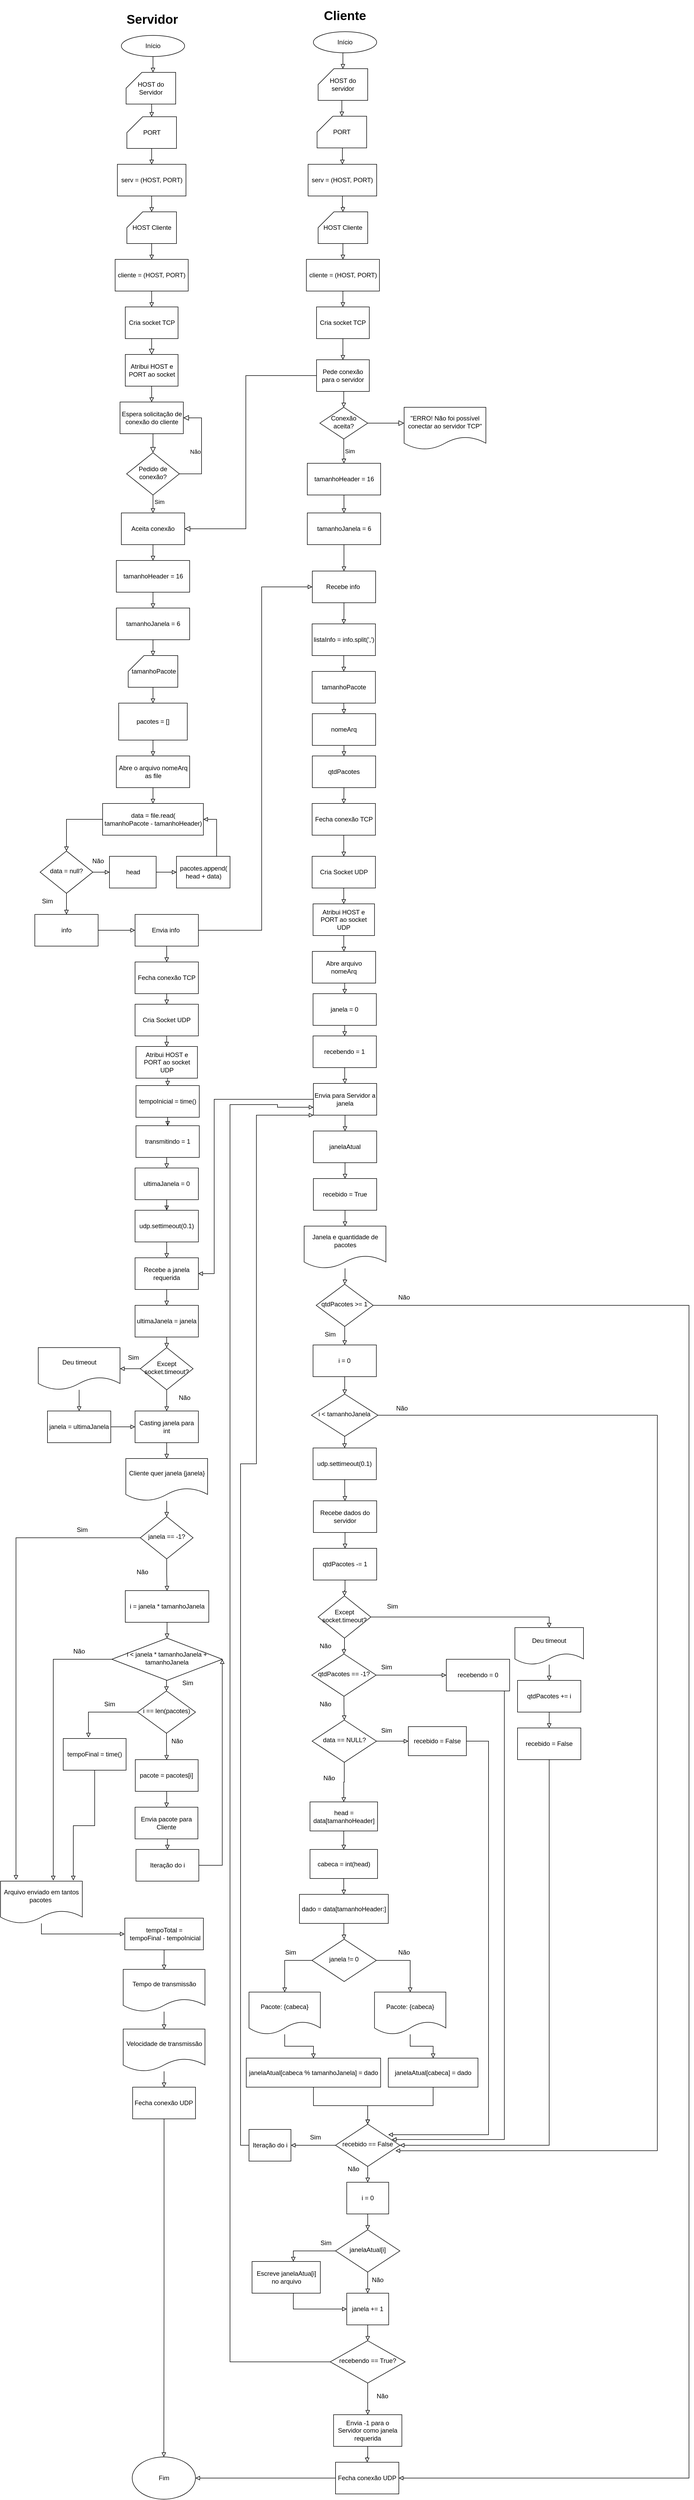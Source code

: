 <mxfile version="20.5.1" type="google"><diagram id="vVoNmh-z3-R5kmnpMCgf" name="Página-1"><mxGraphModel grid="1" page="1" gridSize="10" guides="1" tooltips="1" connect="1" arrows="1" fold="1" pageScale="1" pageWidth="827" pageHeight="1169" math="0" shadow="0"><root><mxCell id="0"/><mxCell id="1" parent="0"/><mxCell id="NvSyWpXVk9UV4Od6m9VN-1" value="Início" style="ellipse;whiteSpace=wrap;html=1;" vertex="1" parent="1"><mxGeometry x="104" y="-234" width="120" height="40" as="geometry"/></mxCell><mxCell id="NvSyWpXVk9UV4Od6m9VN-3" value="&lt;h1&gt;Servidor&lt;/h1&gt;" style="text;html=1;strokeColor=none;fillColor=none;spacing=5;spacingTop=-20;whiteSpace=wrap;overflow=hidden;rounded=0;" vertex="1" parent="1"><mxGeometry x="109" y="-284" width="110" height="30" as="geometry"/></mxCell><mxCell id="NvSyWpXVk9UV4Od6m9VN-6" value="&lt;h1&gt;Cliente&lt;/h1&gt;" style="text;html=1;strokeColor=none;fillColor=none;spacing=5;spacingTop=-20;whiteSpace=wrap;overflow=hidden;rounded=0;" vertex="1" parent="1"><mxGeometry x="483" y="-291" width="90" height="30" as="geometry"/></mxCell><mxCell id="NvSyWpXVk9UV4Od6m9VN-77" style="edgeStyle=orthogonalEdgeStyle;rounded=0;orthogonalLoop=1;jettySize=auto;html=1;exitX=0.5;exitY=1;exitDx=0;exitDy=0;exitPerimeter=0;entryX=0.5;entryY=0;entryDx=0;entryDy=0;entryPerimeter=0;endArrow=block;endFill=0;" edge="1" parent="1" source="NvSyWpXVk9UV4Od6m9VN-7" target="NvSyWpXVk9UV4Od6m9VN-46"><mxGeometry relative="1" as="geometry"/></mxCell><mxCell id="NvSyWpXVk9UV4Od6m9VN-7" value="Início" style="ellipse;whiteSpace=wrap;html=1;" vertex="1" parent="1"><mxGeometry x="468" y="-241" width="120" height="40" as="geometry"/></mxCell><mxCell id="NvSyWpXVk9UV4Od6m9VN-8" style="edgeStyle=orthogonalEdgeStyle;rounded=0;orthogonalLoop=1;jettySize=auto;html=1;exitX=0.5;exitY=1;exitDx=0;exitDy=0;entryX=0.5;entryY=0;entryDx=0;entryDy=0;entryPerimeter=0;endArrow=block;endFill=0;" edge="1" parent="1" target="NvSyWpXVk9UV4Od6m9VN-9"><mxGeometry relative="1" as="geometry"><mxPoint x="163.5" y="-115" as="sourcePoint"/></mxGeometry></mxCell><mxCell id="NvSyWpXVk9UV4Od6m9VN-115" value="" style="edgeStyle=orthogonalEdgeStyle;rounded=0;orthogonalLoop=1;jettySize=auto;html=1;endArrow=block;endFill=0;" edge="1" parent="1" source="NvSyWpXVk9UV4Od6m9VN-9" target="NvSyWpXVk9UV4Od6m9VN-114"><mxGeometry relative="1" as="geometry"/></mxCell><mxCell id="NvSyWpXVk9UV4Od6m9VN-9" value="PORT" style="shape=card;whiteSpace=wrap;html=1;" vertex="1" parent="1"><mxGeometry x="114.5" y="-80" width="94" height="60" as="geometry"/></mxCell><mxCell id="NvSyWpXVk9UV4Od6m9VN-10" value="HOST do Servidor" style="shape=card;whiteSpace=wrap;html=1;" vertex="1" parent="1"><mxGeometry x="113" y="-164" width="94" height="60" as="geometry"/></mxCell><mxCell id="NvSyWpXVk9UV4Od6m9VN-12" value="" style="edgeStyle=orthogonalEdgeStyle;rounded=0;orthogonalLoop=1;jettySize=auto;html=1;exitX=0.5;exitY=1;exitDx=0;exitDy=0;entryX=0.5;entryY=0;entryDx=0;entryDy=0;entryPerimeter=0;endArrow=block;endFill=0;" edge="1" parent="1" source="NvSyWpXVk9UV4Od6m9VN-1"><mxGeometry width="50" height="50" relative="1" as="geometry"><mxPoint x="414" y="-54" as="sourcePoint"/><mxPoint x="164" y="-164" as="targetPoint"/><Array as="points"/></mxGeometry></mxCell><mxCell id="NvSyWpXVk9UV4Od6m9VN-13" value="Cria socket TCP" style="rounded=0;whiteSpace=wrap;html=1;" vertex="1" parent="1"><mxGeometry x="111.5" y="280" width="100" height="60" as="geometry"/></mxCell><mxCell id="NvSyWpXVk9UV4Od6m9VN-73" style="edgeStyle=orthogonalEdgeStyle;rounded=0;orthogonalLoop=1;jettySize=auto;html=1;exitX=0.5;exitY=1;exitDx=0;exitDy=0;exitPerimeter=0;endArrow=block;endFill=0;" edge="1" parent="1" source="NvSyWpXVk9UV4Od6m9VN-14" target="NvSyWpXVk9UV4Od6m9VN-23"><mxGeometry relative="1" as="geometry"/></mxCell><mxCell id="NvSyWpXVk9UV4Od6m9VN-14" value="Atribui HOST e PORT ao socket" style="rounded=0;whiteSpace=wrap;html=1;" vertex="1" parent="1"><mxGeometry x="111.5" y="370" width="100" height="60" as="geometry"/></mxCell><mxCell id="NvSyWpXVk9UV4Od6m9VN-15" value="" style="rounded=0;html=1;jettySize=auto;orthogonalLoop=1;fontSize=11;endArrow=block;endFill=0;endSize=8;strokeWidth=1;shadow=0;labelBackgroundColor=none;edgeStyle=orthogonalEdgeStyle;exitX=0.5;exitY=1;exitDx=0;exitDy=0;" edge="1" parent="1" source="NvSyWpXVk9UV4Od6m9VN-13" target="NvSyWpXVk9UV4Od6m9VN-14"><mxGeometry relative="1" as="geometry"><mxPoint x="173.5" y="268" as="sourcePoint"/><mxPoint x="173.5" y="323" as="targetPoint"/></mxGeometry></mxCell><mxCell id="NvSyWpXVk9UV4Od6m9VN-19" value="Não" style="edgeStyle=orthogonalEdgeStyle;rounded=0;html=1;jettySize=auto;orthogonalLoop=1;fontSize=11;endArrow=block;endFill=0;endSize=8;strokeWidth=1;shadow=0;labelBackgroundColor=none;entryX=1;entryY=0.5;entryDx=0;entryDy=0;exitX=1;exitY=0.5;exitDx=0;exitDy=0;" edge="1" parent="1" source="NvSyWpXVk9UV4Od6m9VN-22" target="NvSyWpXVk9UV4Od6m9VN-23"><mxGeometry x="-0.078" y="12" relative="1" as="geometry"><mxPoint as="offset"/><mxPoint x="266" y="540" as="targetPoint"/><Array as="points"><mxPoint x="256" y="596"/><mxPoint x="256" y="490"/></Array></mxGeometry></mxCell><mxCell id="NvSyWpXVk9UV4Od6m9VN-20" style="edgeStyle=orthogonalEdgeStyle;rounded=0;orthogonalLoop=1;jettySize=auto;html=1;exitX=0.5;exitY=1;exitDx=0;exitDy=0;entryX=0.5;entryY=0;entryDx=0;entryDy=0;endArrow=block;endFill=0;" edge="1" parent="1" source="NvSyWpXVk9UV4Od6m9VN-22" target="NvSyWpXVk9UV4Od6m9VN-26"><mxGeometry relative="1" as="geometry"/></mxCell><mxCell id="NvSyWpXVk9UV4Od6m9VN-21" value="Sim" style="edgeLabel;html=1;align=center;verticalAlign=middle;resizable=0;points=[];" connectable="0" vertex="1" parent="NvSyWpXVk9UV4Od6m9VN-20"><mxGeometry x="-0.227" y="1" relative="1" as="geometry"><mxPoint x="11" as="offset"/></mxGeometry></mxCell><mxCell id="NvSyWpXVk9UV4Od6m9VN-22" value="Pedido de conexão?" style="rhombus;whiteSpace=wrap;html=1;shadow=0;fontFamily=Helvetica;fontSize=12;align=center;strokeWidth=1;spacing=6;spacingTop=-4;" vertex="1" parent="1"><mxGeometry x="114" y="556" width="100" height="80" as="geometry"/></mxCell><mxCell id="NvSyWpXVk9UV4Od6m9VN-23" value="Espera solicitação de conexão do cliente" style="rounded=0;whiteSpace=wrap;html=1;" vertex="1" parent="1"><mxGeometry x="101.5" y="460" width="120" height="60" as="geometry"/></mxCell><mxCell id="NvSyWpXVk9UV4Od6m9VN-24" value="" style="rounded=0;html=1;jettySize=auto;orthogonalLoop=1;fontSize=11;endArrow=block;endFill=0;endSize=8;strokeWidth=1;shadow=0;labelBackgroundColor=none;edgeStyle=orthogonalEdgeStyle;exitX=0.5;exitY=1;exitDx=0;exitDy=0;entryX=0.5;entryY=0;entryDx=0;entryDy=0;" edge="1" parent="1" source="NvSyWpXVk9UV4Od6m9VN-23" target="NvSyWpXVk9UV4Od6m9VN-22"><mxGeometry y="20" relative="1" as="geometry"><mxPoint as="offset"/><mxPoint x="176" y="695" as="sourcePoint"/><mxPoint x="176" y="590" as="targetPoint"/></mxGeometry></mxCell><mxCell id="NvSyWpXVk9UV4Od6m9VN-25" style="edgeStyle=orthogonalEdgeStyle;rounded=0;orthogonalLoop=1;jettySize=auto;html=1;exitX=0.5;exitY=1;exitDx=0;exitDy=0;entryX=0.5;entryY=0;entryDx=0;entryDy=0;endArrow=block;endFill=0;" edge="1" parent="1" source="NvSyWpXVk9UV4Od6m9VN-26" target="NvSyWpXVk9UV4Od6m9VN-30"><mxGeometry relative="1" as="geometry"><mxPoint x="164" y="770" as="targetPoint"/></mxGeometry></mxCell><mxCell id="NvSyWpXVk9UV4Od6m9VN-26" value="Aceita conexão" style="rounded=0;whiteSpace=wrap;html=1;" vertex="1" parent="1"><mxGeometry x="104" y="670" width="120" height="60" as="geometry"/></mxCell><mxCell id="NvSyWpXVk9UV4Od6m9VN-27" style="edgeStyle=orthogonalEdgeStyle;rounded=0;orthogonalLoop=1;jettySize=auto;html=1;exitX=0.5;exitY=1;exitDx=0;exitDy=0;exitPerimeter=0;endArrow=block;endFill=0;" edge="1" parent="1" source="NvSyWpXVk9UV4Od6m9VN-28" target="NvSyWpXVk9UV4Od6m9VN-31"><mxGeometry relative="1" as="geometry"/></mxCell><mxCell id="NvSyWpXVk9UV4Od6m9VN-28" value="&amp;nbsp;tamanhoPacote" style="shape=card;whiteSpace=wrap;html=1;" vertex="1" parent="1"><mxGeometry x="117" y="940" width="94" height="60" as="geometry"/></mxCell><mxCell id="NvSyWpXVk9UV4Od6m9VN-36" style="edgeStyle=orthogonalEdgeStyle;rounded=0;orthogonalLoop=1;jettySize=auto;html=1;exitX=0.5;exitY=1;exitDx=0;exitDy=0;exitPerimeter=0;endArrow=block;endFill=0;" edge="1" parent="1" source="NvSyWpXVk9UV4Od6m9VN-30" target="NvSyWpXVk9UV4Od6m9VN-34"><mxGeometry relative="1" as="geometry"/></mxCell><mxCell id="NvSyWpXVk9UV4Od6m9VN-30" value="tamanhoHeader = 16" style="rounded=0;whiteSpace=wrap;html=1;" vertex="1" parent="1"><mxGeometry x="94.5" y="760" width="139" height="60" as="geometry"/></mxCell><mxCell id="NvSyWpXVk9UV4Od6m9VN-65" value="" style="edgeStyle=orthogonalEdgeStyle;rounded=0;orthogonalLoop=1;jettySize=auto;html=1;exitX=0.5;exitY=1;exitDx=0;exitDy=0;exitPerimeter=0;endArrow=block;endFill=0;" edge="1" parent="1" source="NvSyWpXVk9UV4Od6m9VN-31" target="NvSyWpXVk9UV4Od6m9VN-64"><mxGeometry relative="1" as="geometry"/></mxCell><mxCell id="NvSyWpXVk9UV4Od6m9VN-31" value="pacotes = []" style="rounded=0;whiteSpace=wrap;html=1;" vertex="1" parent="1"><mxGeometry x="99" y="1030" width="130" height="70" as="geometry"/></mxCell><mxCell id="NvSyWpXVk9UV4Od6m9VN-37" style="edgeStyle=orthogonalEdgeStyle;rounded=0;orthogonalLoop=1;jettySize=auto;html=1;exitX=0.5;exitY=1;exitDx=0;exitDy=0;exitPerimeter=0;endArrow=block;endFill=0;" edge="1" parent="1" source="NvSyWpXVk9UV4Od6m9VN-34" target="NvSyWpXVk9UV4Od6m9VN-28"><mxGeometry relative="1" as="geometry"/></mxCell><mxCell id="NvSyWpXVk9UV4Od6m9VN-34" value="tamanhoJanela = 6" style="rounded=0;whiteSpace=wrap;html=1;" vertex="1" parent="1"><mxGeometry x="94.5" y="850" width="139" height="60" as="geometry"/></mxCell><mxCell id="NvSyWpXVk9UV4Od6m9VN-38" style="edgeStyle=orthogonalEdgeStyle;rounded=0;orthogonalLoop=1;jettySize=auto;html=1;exitX=0.5;exitY=1;exitDx=0;exitDy=0;exitPerimeter=0;entryX=0.5;entryY=0;entryDx=0;entryDy=0;endArrow=block;endFill=0;" edge="1" parent="1" source="NvSyWpXVk9UV4Od6m9VN-39" target="NvSyWpXVk9UV4Od6m9VN-125"><mxGeometry relative="1" as="geometry"><mxPoint x="522" y="10" as="targetPoint"/></mxGeometry></mxCell><mxCell id="NvSyWpXVk9UV4Od6m9VN-39" value="PORT" style="shape=card;whiteSpace=wrap;html=1;" vertex="1" parent="1"><mxGeometry x="475" y="-81" width="94" height="60" as="geometry"/></mxCell><mxCell id="NvSyWpXVk9UV4Od6m9VN-42" style="edgeStyle=orthogonalEdgeStyle;rounded=0;orthogonalLoop=1;jettySize=auto;html=1;entryX=0.5;entryY=0;entryDx=0;entryDy=0;endArrow=block;endFill=0;exitX=0.5;exitY=1;exitDx=0;exitDy=0;" edge="1" parent="1" source="NvSyWpXVk9UV4Od6m9VN-43" target="NvSyWpXVk9UV4Od6m9VN-48"><mxGeometry relative="1" as="geometry"><mxPoint x="530" y="450" as="sourcePoint"/></mxGeometry></mxCell><mxCell id="NvSyWpXVk9UV4Od6m9VN-51" style="rounded=0;html=1;jettySize=auto;orthogonalLoop=1;fontSize=11;endArrow=block;endFill=0;endSize=8;strokeWidth=1;shadow=0;labelBackgroundColor=none;edgeStyle=orthogonalEdgeStyle;exitX=0.5;exitY=1;exitDx=0;exitDy=0;" edge="1" parent="1" source="NvSyWpXVk9UV4Od6m9VN-43" target="NvSyWpXVk9UV4Od6m9VN-26"><mxGeometry relative="1" as="geometry"><mxPoint x="340" y="720" as="targetPoint"/><Array as="points"><mxPoint x="524" y="410"/><mxPoint x="340" y="410"/><mxPoint x="340" y="700"/></Array></mxGeometry></mxCell><mxCell id="NvSyWpXVk9UV4Od6m9VN-43" value="Pede conexão para o servidor" style="rounded=0;whiteSpace=wrap;html=1;" vertex="1" parent="1"><mxGeometry x="474" y="380" width="100" height="60" as="geometry"/></mxCell><mxCell id="NvSyWpXVk9UV4Od6m9VN-45" style="edgeStyle=orthogonalEdgeStyle;rounded=0;orthogonalLoop=1;jettySize=auto;html=1;exitX=0.5;exitY=1;exitDx=0;exitDy=0;exitPerimeter=0;entryX=0.5;entryY=0;entryDx=0;entryDy=0;entryPerimeter=0;endArrow=block;endFill=0;" edge="1" parent="1" source="NvSyWpXVk9UV4Od6m9VN-46" target="NvSyWpXVk9UV4Od6m9VN-39"><mxGeometry relative="1" as="geometry"/></mxCell><mxCell id="NvSyWpXVk9UV4Od6m9VN-46" value="HOST do servidor" style="shape=card;whiteSpace=wrap;html=1;" vertex="1" parent="1"><mxGeometry x="477" y="-171" width="94" height="60" as="geometry"/></mxCell><mxCell id="NvSyWpXVk9UV4Od6m9VN-56" value="" style="edgeStyle=orthogonalEdgeStyle;rounded=0;orthogonalLoop=1;jettySize=auto;html=1;exitX=0.5;exitY=1;exitDx=0;exitDy=0;entryX=0.5;entryY=0;entryDx=0;entryDy=0;endArrow=block;endFill=0;" edge="1" parent="1" source="NvSyWpXVk9UV4Od6m9VN-48" target="NvSyWpXVk9UV4Od6m9VN-53"><mxGeometry relative="1" as="geometry"/></mxCell><mxCell id="NvSyWpXVk9UV4Od6m9VN-63" style="rounded=0;html=1;jettySize=auto;orthogonalLoop=1;fontSize=11;endArrow=block;endFill=0;endSize=8;strokeWidth=1;shadow=0;labelBackgroundColor=none;edgeStyle=orthogonalEdgeStyle;exitX=0.5;exitY=1;exitDx=0;exitDy=0;" edge="1" parent="1" source="NvSyWpXVk9UV4Od6m9VN-48" target="NvSyWpXVk9UV4Od6m9VN-50"><mxGeometry relative="1" as="geometry"><Array as="points"><mxPoint x="526" y="500"/></Array></mxGeometry></mxCell><mxCell id="NvSyWpXVk9UV4Od6m9VN-48" value="Conexão aceita?" style="rhombus;whiteSpace=wrap;html=1;shadow=0;fontFamily=Helvetica;fontSize=12;align=center;strokeWidth=1;spacing=6;spacingTop=-4;" vertex="1" parent="1"><mxGeometry x="480.25" y="470" width="90.75" height="60" as="geometry"/></mxCell><mxCell id="NvSyWpXVk9UV4Od6m9VN-49" value="Sim" style="edgeLabel;html=1;align=center;verticalAlign=middle;resizable=0;points=[];" connectable="0" vertex="1" parent="1"><mxGeometry x="460.0" y="558.997" as="geometry"><mxPoint x="77" y="-6" as="offset"/></mxGeometry></mxCell><mxCell id="NvSyWpXVk9UV4Od6m9VN-50" value="&quot;ERRO! Não foi possível conectar ao servidor TCP&quot;" style="shape=document;whiteSpace=wrap;html=1;boundedLbl=1;" vertex="1" parent="1"><mxGeometry x="640" y="470" width="155" height="80" as="geometry"/></mxCell><mxCell id="NvSyWpXVk9UV4Od6m9VN-58" style="edgeStyle=orthogonalEdgeStyle;rounded=0;orthogonalLoop=1;jettySize=auto;html=1;exitX=0.5;exitY=1;exitDx=0;exitDy=0;entryX=0.5;entryY=0;entryDx=0;entryDy=0;endArrow=block;endFill=0;" edge="1" parent="1" source="NvSyWpXVk9UV4Od6m9VN-53" target="NvSyWpXVk9UV4Od6m9VN-57"><mxGeometry relative="1" as="geometry"/></mxCell><mxCell id="NvSyWpXVk9UV4Od6m9VN-53" value="tamanhoHeader = 16" style="rounded=0;whiteSpace=wrap;html=1;" vertex="1" parent="1"><mxGeometry x="456.5" y="576" width="139" height="60" as="geometry"/></mxCell><mxCell id="NvSyWpXVk9UV4Od6m9VN-94" style="edgeStyle=orthogonalEdgeStyle;rounded=0;orthogonalLoop=1;jettySize=auto;html=1;exitX=0.5;exitY=1;exitDx=0;exitDy=0;entryX=0.5;entryY=0;entryDx=0;entryDy=0;endArrow=block;endFill=0;" edge="1" parent="1" source="NvSyWpXVk9UV4Od6m9VN-57" target="NvSyWpXVk9UV4Od6m9VN-93"><mxGeometry relative="1" as="geometry"/></mxCell><mxCell id="NvSyWpXVk9UV4Od6m9VN-57" value="tamanhoJanela = 6" style="rounded=0;whiteSpace=wrap;html=1;" vertex="1" parent="1"><mxGeometry x="456.5" y="670" width="139" height="60" as="geometry"/></mxCell><mxCell id="NvSyWpXVk9UV4Od6m9VN-72" style="edgeStyle=orthogonalEdgeStyle;rounded=0;orthogonalLoop=1;jettySize=auto;html=1;exitX=0.5;exitY=1;exitDx=0;exitDy=0;exitPerimeter=0;endArrow=block;endFill=0;" edge="1" parent="1" source="NvSyWpXVk9UV4Od6m9VN-64" target="NvSyWpXVk9UV4Od6m9VN-67"><mxGeometry relative="1" as="geometry"/></mxCell><mxCell id="NvSyWpXVk9UV4Od6m9VN-64" value="Abre o arquivo nomeArq as file" style="rounded=0;whiteSpace=wrap;html=1;" vertex="1" parent="1"><mxGeometry x="94.5" y="1130" width="139" height="60" as="geometry"/></mxCell><mxCell id="NvSyWpXVk9UV4Od6m9VN-80" style="edgeStyle=orthogonalEdgeStyle;rounded=0;orthogonalLoop=1;jettySize=auto;html=1;endArrow=block;endFill=0;exitX=0;exitY=0.5;exitDx=0;exitDy=0;" edge="1" parent="1" source="NvSyWpXVk9UV4Od6m9VN-67" target="NvSyWpXVk9UV4Od6m9VN-75"><mxGeometry relative="1" as="geometry"><mxPoint y="1250" as="targetPoint"/><mxPoint x="60" y="1250" as="sourcePoint"/></mxGeometry></mxCell><mxCell id="NvSyWpXVk9UV4Od6m9VN-67" value="data = file.read(&lt;br&gt;tamanhoPacote - tamanhoHeader)" style="rounded=0;whiteSpace=wrap;html=1;" vertex="1" parent="1"><mxGeometry x="68.5" y="1220" width="191" height="60" as="geometry"/></mxCell><mxCell id="NvSyWpXVk9UV4Od6m9VN-86" value="" style="edgeStyle=orthogonalEdgeStyle;rounded=0;orthogonalLoop=1;jettySize=auto;html=1;endArrow=block;endFill=0;" edge="1" parent="1" source="NvSyWpXVk9UV4Od6m9VN-75" target="NvSyWpXVk9UV4Od6m9VN-81"><mxGeometry relative="1" as="geometry"/></mxCell><mxCell id="NvSyWpXVk9UV4Od6m9VN-88" style="edgeStyle=orthogonalEdgeStyle;rounded=0;orthogonalLoop=1;jettySize=auto;html=1;exitX=0.5;exitY=1;exitDx=0;exitDy=0;endArrow=block;endFill=0;" edge="1" parent="1" source="NvSyWpXVk9UV4Od6m9VN-75"><mxGeometry relative="1" as="geometry"><mxPoint y="1430" as="targetPoint"/></mxGeometry></mxCell><mxCell id="NvSyWpXVk9UV4Od6m9VN-75" value="data = null?" style="rhombus;whiteSpace=wrap;html=1;shadow=0;fontFamily=Helvetica;fontSize=12;align=center;strokeWidth=1;spacing=6;spacingTop=-4;" vertex="1" parent="1"><mxGeometry x="-50" y="1310" width="100" height="80" as="geometry"/></mxCell><mxCell id="NvSyWpXVk9UV4Od6m9VN-85" style="edgeStyle=orthogonalEdgeStyle;rounded=0;orthogonalLoop=1;jettySize=auto;html=1;exitX=1;exitY=0.5;exitDx=0;exitDy=0;entryX=0;entryY=0.5;entryDx=0;entryDy=0;endArrow=block;endFill=0;" edge="1" parent="1" source="NvSyWpXVk9UV4Od6m9VN-81" target="NvSyWpXVk9UV4Od6m9VN-83"><mxGeometry relative="1" as="geometry"/></mxCell><mxCell id="NvSyWpXVk9UV4Od6m9VN-81" value="head" style="rounded=0;whiteSpace=wrap;html=1;" vertex="1" parent="1"><mxGeometry x="81.5" y="1320" width="88.5" height="60" as="geometry"/></mxCell><mxCell id="NvSyWpXVk9UV4Od6m9VN-84" style="edgeStyle=orthogonalEdgeStyle;rounded=0;orthogonalLoop=1;jettySize=auto;html=1;exitX=0.75;exitY=0;exitDx=0;exitDy=0;entryX=1;entryY=0.5;entryDx=0;entryDy=0;endArrow=block;endFill=0;" edge="1" parent="1" source="NvSyWpXVk9UV4Od6m9VN-83" target="NvSyWpXVk9UV4Od6m9VN-67"><mxGeometry relative="1" as="geometry"><mxPoint x="285" y="1250" as="targetPoint"/></mxGeometry></mxCell><mxCell id="NvSyWpXVk9UV4Od6m9VN-83" value="pacotes.append(&lt;br&gt;head + data)" style="rounded=0;whiteSpace=wrap;html=1;" vertex="1" parent="1"><mxGeometry x="208.5" y="1320" width="101.5" height="60" as="geometry"/></mxCell><mxCell id="NvSyWpXVk9UV4Od6m9VN-87" value="Não" style="text;html=1;strokeColor=none;fillColor=none;align=center;verticalAlign=middle;whiteSpace=wrap;rounded=0;" vertex="1" parent="1"><mxGeometry x="30" y="1314" width="60" height="30" as="geometry"/></mxCell><mxCell id="NvSyWpXVk9UV4Od6m9VN-92" value="" style="edgeStyle=orthogonalEdgeStyle;rounded=0;orthogonalLoop=1;jettySize=auto;html=1;endArrow=block;endFill=0;" edge="1" parent="1" source="NvSyWpXVk9UV4Od6m9VN-89" target="NvSyWpXVk9UV4Od6m9VN-91"><mxGeometry relative="1" as="geometry"><Array as="points"><mxPoint x="120" y="1460"/><mxPoint x="120" y="1460"/></Array></mxGeometry></mxCell><mxCell id="NvSyWpXVk9UV4Od6m9VN-89" value="info" style="rounded=0;whiteSpace=wrap;html=1;" vertex="1" parent="1"><mxGeometry x="-60" y="1430" width="120" height="60" as="geometry"/></mxCell><mxCell id="NvSyWpXVk9UV4Od6m9VN-90" value="Sim" style="text;html=1;strokeColor=none;fillColor=none;align=center;verticalAlign=middle;whiteSpace=wrap;rounded=0;" vertex="1" parent="1"><mxGeometry x="-66" y="1390" width="60" height="30" as="geometry"/></mxCell><mxCell id="NvSyWpXVk9UV4Od6m9VN-95" style="edgeStyle=orthogonalEdgeStyle;rounded=0;orthogonalLoop=1;jettySize=auto;html=1;entryX=0;entryY=0.5;entryDx=0;entryDy=0;endArrow=block;endFill=0;" edge="1" parent="1" source="NvSyWpXVk9UV4Od6m9VN-91" target="NvSyWpXVk9UV4Od6m9VN-93"><mxGeometry relative="1" as="geometry"><mxPoint x="400" y="810" as="targetPoint"/><Array as="points"><mxPoint x="370" y="1460"/><mxPoint x="370" y="810"/></Array></mxGeometry></mxCell><mxCell id="NvSyWpXVk9UV4Od6m9VN-96" style="edgeStyle=orthogonalEdgeStyle;rounded=0;orthogonalLoop=1;jettySize=auto;html=1;exitX=0.5;exitY=1;exitDx=0;exitDy=0;entryX=0.5;entryY=0;entryDx=0;entryDy=0;endArrow=block;endFill=0;" edge="1" parent="1" source="NvSyWpXVk9UV4Od6m9VN-91" target="NvSyWpXVk9UV4Od6m9VN-108"><mxGeometry relative="1" as="geometry"><mxPoint x="190" y="1540" as="targetPoint"/></mxGeometry></mxCell><mxCell id="NvSyWpXVk9UV4Od6m9VN-91" value="Envia info&amp;nbsp;" style="rounded=0;whiteSpace=wrap;html=1;" vertex="1" parent="1"><mxGeometry x="130" y="1430" width="120" height="60" as="geometry"/></mxCell><mxCell id="NvSyWpXVk9UV4Od6m9VN-98" value="" style="edgeStyle=orthogonalEdgeStyle;rounded=0;orthogonalLoop=1;jettySize=auto;html=1;endArrow=block;endFill=0;" edge="1" parent="1" source="NvSyWpXVk9UV4Od6m9VN-93" target="NvSyWpXVk9UV4Od6m9VN-97"><mxGeometry relative="1" as="geometry"/></mxCell><mxCell id="NvSyWpXVk9UV4Od6m9VN-93" value="Recebe info&amp;nbsp;" style="rounded=0;whiteSpace=wrap;html=1;" vertex="1" parent="1"><mxGeometry x="466" y="780" width="120" height="60" as="geometry"/></mxCell><mxCell id="NvSyWpXVk9UV4Od6m9VN-103" style="edgeStyle=orthogonalEdgeStyle;rounded=0;orthogonalLoop=1;jettySize=auto;html=1;exitX=0.5;exitY=1;exitDx=0;exitDy=0;entryX=0.5;entryY=0;entryDx=0;entryDy=0;endArrow=block;endFill=0;" edge="1" parent="1" source="NvSyWpXVk9UV4Od6m9VN-97" target="NvSyWpXVk9UV4Od6m9VN-99"><mxGeometry relative="1" as="geometry"/></mxCell><mxCell id="NvSyWpXVk9UV4Od6m9VN-97" value="listaInfo = info.split(',')" style="rounded=0;whiteSpace=wrap;html=1;" vertex="1" parent="1"><mxGeometry x="465.63" y="880" width="120" height="60" as="geometry"/></mxCell><mxCell id="NvSyWpXVk9UV4Od6m9VN-104" style="edgeStyle=orthogonalEdgeStyle;rounded=0;orthogonalLoop=1;jettySize=auto;html=1;exitX=0.5;exitY=1;exitDx=0;exitDy=0;entryX=0.5;entryY=0;entryDx=0;entryDy=0;endArrow=block;endFill=0;" edge="1" parent="1" source="NvSyWpXVk9UV4Od6m9VN-99" target="NvSyWpXVk9UV4Od6m9VN-100"><mxGeometry relative="1" as="geometry"/></mxCell><mxCell id="NvSyWpXVk9UV4Od6m9VN-99" value="tamanhoPacote" style="rounded=0;whiteSpace=wrap;html=1;" vertex="1" parent="1"><mxGeometry x="465.63" y="970" width="120" height="60" as="geometry"/></mxCell><mxCell id="NvSyWpXVk9UV4Od6m9VN-105" style="edgeStyle=orthogonalEdgeStyle;rounded=0;orthogonalLoop=1;jettySize=auto;html=1;exitX=0.5;exitY=1;exitDx=0;exitDy=0;entryX=0.5;entryY=0;entryDx=0;entryDy=0;endArrow=block;endFill=0;" edge="1" parent="1" source="NvSyWpXVk9UV4Od6m9VN-100" target="NvSyWpXVk9UV4Od6m9VN-101"><mxGeometry relative="1" as="geometry"/></mxCell><mxCell id="NvSyWpXVk9UV4Od6m9VN-100" value="nomeArq" style="rounded=0;whiteSpace=wrap;html=1;" vertex="1" parent="1"><mxGeometry x="466" y="1050" width="120" height="60" as="geometry"/></mxCell><mxCell id="NvSyWpXVk9UV4Od6m9VN-107" style="edgeStyle=orthogonalEdgeStyle;rounded=0;orthogonalLoop=1;jettySize=auto;html=1;exitX=0.5;exitY=1;exitDx=0;exitDy=0;entryX=0.5;entryY=0;entryDx=0;entryDy=0;endArrow=block;endFill=0;" edge="1" parent="1" source="NvSyWpXVk9UV4Od6m9VN-101" target="NvSyWpXVk9UV4Od6m9VN-106"><mxGeometry relative="1" as="geometry"/></mxCell><mxCell id="NvSyWpXVk9UV4Od6m9VN-101" value="qtdPacotes" style="rounded=0;whiteSpace=wrap;html=1;" vertex="1" parent="1"><mxGeometry x="466" y="1130" width="120" height="60" as="geometry"/></mxCell><mxCell id="NvSyWpXVk9UV4Od6m9VN-141" value="" style="edgeStyle=orthogonalEdgeStyle;rounded=0;orthogonalLoop=1;jettySize=auto;html=1;endArrow=block;endFill=0;" edge="1" parent="1" source="NvSyWpXVk9UV4Od6m9VN-106" target="NvSyWpXVk9UV4Od6m9VN-139"><mxGeometry relative="1" as="geometry"/></mxCell><mxCell id="NvSyWpXVk9UV4Od6m9VN-106" value="Fecha conexão TCP" style="rounded=0;whiteSpace=wrap;html=1;" vertex="1" parent="1"><mxGeometry x="465.63" y="1220" width="120" height="60" as="geometry"/></mxCell><mxCell id="NvSyWpXVk9UV4Od6m9VN-111" style="edgeStyle=orthogonalEdgeStyle;rounded=0;orthogonalLoop=1;jettySize=auto;html=1;exitX=0.5;exitY=1;exitDx=0;exitDy=0;entryX=0.5;entryY=0;entryDx=0;entryDy=0;endArrow=block;endFill=0;" edge="1" parent="1" source="NvSyWpXVk9UV4Od6m9VN-108" target="NvSyWpXVk9UV4Od6m9VN-110"><mxGeometry relative="1" as="geometry"/></mxCell><mxCell id="NvSyWpXVk9UV4Od6m9VN-108" value="Fecha conexão TCP" style="rounded=0;whiteSpace=wrap;html=1;" vertex="1" parent="1"><mxGeometry x="130" y="1520" width="120" height="60" as="geometry"/></mxCell><mxCell id="NvSyWpXVk9UV4Od6m9VN-113" value="" style="edgeStyle=orthogonalEdgeStyle;rounded=0;orthogonalLoop=1;jettySize=auto;html=1;endArrow=block;endFill=0;" edge="1" parent="1" source="NvSyWpXVk9UV4Od6m9VN-110" target="NvSyWpXVk9UV4Od6m9VN-112"><mxGeometry relative="1" as="geometry"/></mxCell><mxCell id="NvSyWpXVk9UV4Od6m9VN-110" value="Cria Socket UDP" style="rounded=0;whiteSpace=wrap;html=1;" vertex="1" parent="1"><mxGeometry x="130" y="1600" width="120" height="60" as="geometry"/></mxCell><mxCell id="NvSyWpXVk9UV4Od6m9VN-136" style="edgeStyle=orthogonalEdgeStyle;rounded=0;orthogonalLoop=1;jettySize=auto;html=1;exitX=0.5;exitY=1;exitDx=0;exitDy=0;entryX=0.5;entryY=0;entryDx=0;entryDy=0;endArrow=block;endFill=0;" edge="1" parent="1" source="NvSyWpXVk9UV4Od6m9VN-112" target="NvSyWpXVk9UV4Od6m9VN-131"><mxGeometry relative="1" as="geometry"/></mxCell><mxCell id="NvSyWpXVk9UV4Od6m9VN-112" value="Atribui HOST e PORT ao socket UDP" style="rounded=0;whiteSpace=wrap;html=1;" vertex="1" parent="1"><mxGeometry x="131.75" y="1680" width="116.5" height="60" as="geometry"/></mxCell><mxCell id="NvSyWpXVk9UV4Od6m9VN-118" value="" style="edgeStyle=orthogonalEdgeStyle;rounded=0;orthogonalLoop=1;jettySize=auto;html=1;endArrow=block;endFill=0;" edge="1" parent="1" source="NvSyWpXVk9UV4Od6m9VN-114" target="NvSyWpXVk9UV4Od6m9VN-116"><mxGeometry relative="1" as="geometry"/></mxCell><mxCell id="NvSyWpXVk9UV4Od6m9VN-114" value="serv = (HOST, PORT)" style="rounded=0;whiteSpace=wrap;html=1;" vertex="1" parent="1"><mxGeometry x="96.5" y="10" width="130" height="60" as="geometry"/></mxCell><mxCell id="NvSyWpXVk9UV4Od6m9VN-121" value="" style="edgeStyle=orthogonalEdgeStyle;rounded=0;orthogonalLoop=1;jettySize=auto;html=1;endArrow=block;endFill=0;" edge="1" parent="1" source="NvSyWpXVk9UV4Od6m9VN-116" target="NvSyWpXVk9UV4Od6m9VN-119"><mxGeometry relative="1" as="geometry"/></mxCell><mxCell id="NvSyWpXVk9UV4Od6m9VN-116" value="HOST Cliente" style="shape=card;whiteSpace=wrap;html=1;" vertex="1" parent="1"><mxGeometry x="114.5" y="100" width="94" height="60" as="geometry"/></mxCell><mxCell id="NvSyWpXVk9UV4Od6m9VN-122" style="edgeStyle=orthogonalEdgeStyle;rounded=0;orthogonalLoop=1;jettySize=auto;html=1;exitX=0.5;exitY=1;exitDx=0;exitDy=0;entryX=0.5;entryY=0;entryDx=0;entryDy=0;endArrow=block;endFill=0;" edge="1" parent="1" source="NvSyWpXVk9UV4Od6m9VN-119" target="NvSyWpXVk9UV4Od6m9VN-13"><mxGeometry relative="1" as="geometry"/></mxCell><mxCell id="NvSyWpXVk9UV4Od6m9VN-119" value="cliente = (HOST, PORT)" style="rounded=0;whiteSpace=wrap;html=1;" vertex="1" parent="1"><mxGeometry x="92.25" y="190" width="138.5" height="60" as="geometry"/></mxCell><mxCell id="NvSyWpXVk9UV4Od6m9VN-130" value="" style="edgeStyle=orthogonalEdgeStyle;rounded=0;orthogonalLoop=1;jettySize=auto;html=1;endArrow=block;endFill=0;" edge="1" parent="1" source="NvSyWpXVk9UV4Od6m9VN-123" target="NvSyWpXVk9UV4Od6m9VN-43"><mxGeometry relative="1" as="geometry"/></mxCell><mxCell id="NvSyWpXVk9UV4Od6m9VN-123" value="Cria socket TCP" style="rounded=0;whiteSpace=wrap;html=1;" vertex="1" parent="1"><mxGeometry x="474" y="280" width="100" height="60" as="geometry"/></mxCell><mxCell id="NvSyWpXVk9UV4Od6m9VN-124" value="" style="edgeStyle=orthogonalEdgeStyle;rounded=0;orthogonalLoop=1;jettySize=auto;html=1;endArrow=block;endFill=0;" edge="1" parent="1" source="NvSyWpXVk9UV4Od6m9VN-125" target="NvSyWpXVk9UV4Od6m9VN-127"><mxGeometry relative="1" as="geometry"/></mxCell><mxCell id="NvSyWpXVk9UV4Od6m9VN-125" value="serv = (HOST, PORT)" style="rounded=0;whiteSpace=wrap;html=1;" vertex="1" parent="1"><mxGeometry x="458" y="10" width="130" height="60" as="geometry"/></mxCell><mxCell id="NvSyWpXVk9UV4Od6m9VN-126" value="" style="edgeStyle=orthogonalEdgeStyle;rounded=0;orthogonalLoop=1;jettySize=auto;html=1;endArrow=block;endFill=0;" edge="1" parent="1" source="NvSyWpXVk9UV4Od6m9VN-127" target="NvSyWpXVk9UV4Od6m9VN-129"><mxGeometry relative="1" as="geometry"/></mxCell><mxCell id="NvSyWpXVk9UV4Od6m9VN-127" value="HOST Cliente" style="shape=card;whiteSpace=wrap;html=1;" vertex="1" parent="1"><mxGeometry x="477" y="100" width="94" height="60" as="geometry"/></mxCell><mxCell id="NvSyWpXVk9UV4Od6m9VN-128" style="edgeStyle=orthogonalEdgeStyle;rounded=0;orthogonalLoop=1;jettySize=auto;html=1;exitX=0.5;exitY=1;exitDx=0;exitDy=0;entryX=0.5;entryY=0;entryDx=0;entryDy=0;endArrow=block;endFill=0;" edge="1" parent="1" source="NvSyWpXVk9UV4Od6m9VN-129" target="NvSyWpXVk9UV4Od6m9VN-123"><mxGeometry relative="1" as="geometry"/></mxCell><mxCell id="NvSyWpXVk9UV4Od6m9VN-129" value="cliente = (HOST, PORT)" style="rounded=0;whiteSpace=wrap;html=1;" vertex="1" parent="1"><mxGeometry x="454.75" y="190" width="138.5" height="60" as="geometry"/></mxCell><mxCell id="NvSyWpXVk9UV4Od6m9VN-135" style="edgeStyle=orthogonalEdgeStyle;rounded=0;orthogonalLoop=1;jettySize=auto;html=1;exitX=0.5;exitY=1;exitDx=0;exitDy=0;endArrow=block;endFill=0;" edge="1" parent="1" source="NvSyWpXVk9UV4Od6m9VN-131" target="NvSyWpXVk9UV4Od6m9VN-132"><mxGeometry relative="1" as="geometry"/></mxCell><mxCell id="NvSyWpXVk9UV4Od6m9VN-131" value="tempoInicial = time()" style="rounded=0;whiteSpace=wrap;html=1;" vertex="1" parent="1"><mxGeometry x="131.75" y="1754" width="120" height="60" as="geometry"/></mxCell><mxCell id="NvSyWpXVk9UV4Od6m9VN-134" style="edgeStyle=orthogonalEdgeStyle;rounded=0;orthogonalLoop=1;jettySize=auto;html=1;exitX=0.5;exitY=1;exitDx=0;exitDy=0;entryX=0.5;entryY=0;entryDx=0;entryDy=0;endArrow=block;endFill=0;" edge="1" parent="1" source="NvSyWpXVk9UV4Od6m9VN-132" target="NvSyWpXVk9UV4Od6m9VN-133"><mxGeometry relative="1" as="geometry"/></mxCell><mxCell id="NvSyWpXVk9UV4Od6m9VN-132" value="transmitindo = 1" style="rounded=0;whiteSpace=wrap;html=1;" vertex="1" parent="1"><mxGeometry x="131.75" y="1830" width="120" height="60" as="geometry"/></mxCell><mxCell id="NvSyWpXVk9UV4Od6m9VN-138" value="" style="edgeStyle=orthogonalEdgeStyle;rounded=0;orthogonalLoop=1;jettySize=auto;html=1;endArrow=block;endFill=0;" edge="1" parent="1" source="NvSyWpXVk9UV4Od6m9VN-133" target="NvSyWpXVk9UV4Od6m9VN-137"><mxGeometry relative="1" as="geometry"/></mxCell><mxCell id="NvSyWpXVk9UV4Od6m9VN-133" value="ultimaJanela = 0" style="rounded=0;whiteSpace=wrap;html=1;" vertex="1" parent="1"><mxGeometry x="130" y="1910" width="120" height="60" as="geometry"/></mxCell><mxCell id="NvSyWpXVk9UV4Od6m9VN-151" value="" style="edgeStyle=orthogonalEdgeStyle;rounded=0;orthogonalLoop=1;jettySize=auto;html=1;endArrow=block;endFill=0;" edge="1" parent="1" source="NvSyWpXVk9UV4Od6m9VN-137" target="NvSyWpXVk9UV4Od6m9VN-150"><mxGeometry relative="1" as="geometry"/></mxCell><mxCell id="NvSyWpXVk9UV4Od6m9VN-137" value="udp.settimeout(0.1)" style="rounded=0;whiteSpace=wrap;html=1;" vertex="1" parent="1"><mxGeometry x="130" y="1990" width="120" height="60" as="geometry"/></mxCell><mxCell id="NvSyWpXVk9UV4Od6m9VN-142" value="" style="edgeStyle=orthogonalEdgeStyle;rounded=0;orthogonalLoop=1;jettySize=auto;html=1;endArrow=block;endFill=0;" edge="1" parent="1" source="NvSyWpXVk9UV4Od6m9VN-139" target="NvSyWpXVk9UV4Od6m9VN-140"><mxGeometry relative="1" as="geometry"/></mxCell><mxCell id="NvSyWpXVk9UV4Od6m9VN-139" value="Cria Socket UDP" style="rounded=0;whiteSpace=wrap;html=1;" vertex="1" parent="1"><mxGeometry x="465.63" y="1320" width="120" height="60" as="geometry"/></mxCell><mxCell id="NvSyWpXVk9UV4Od6m9VN-144" value="" style="edgeStyle=orthogonalEdgeStyle;rounded=0;orthogonalLoop=1;jettySize=auto;html=1;endArrow=block;endFill=0;" edge="1" parent="1" source="NvSyWpXVk9UV4Od6m9VN-140" target="NvSyWpXVk9UV4Od6m9VN-143"><mxGeometry relative="1" as="geometry"/></mxCell><mxCell id="NvSyWpXVk9UV4Od6m9VN-140" value="Atribui HOST e PORT ao socket UDP" style="rounded=0;whiteSpace=wrap;html=1;" vertex="1" parent="1"><mxGeometry x="467.38" y="1410" width="116.5" height="60" as="geometry"/></mxCell><mxCell id="NvSyWpXVk9UV4Od6m9VN-147" style="edgeStyle=orthogonalEdgeStyle;rounded=0;orthogonalLoop=1;jettySize=auto;html=1;exitX=0.5;exitY=1;exitDx=0;exitDy=0;entryX=0.5;entryY=0;entryDx=0;entryDy=0;endArrow=block;endFill=0;" edge="1" parent="1" source="NvSyWpXVk9UV4Od6m9VN-143" target="NvSyWpXVk9UV4Od6m9VN-145"><mxGeometry relative="1" as="geometry"/></mxCell><mxCell id="NvSyWpXVk9UV4Od6m9VN-143" value="Abre arquivo nomeArq" style="rounded=0;whiteSpace=wrap;html=1;" vertex="1" parent="1"><mxGeometry x="466" y="1500" width="120" height="60" as="geometry"/></mxCell><mxCell id="NvSyWpXVk9UV4Od6m9VN-148" style="edgeStyle=orthogonalEdgeStyle;rounded=0;orthogonalLoop=1;jettySize=auto;html=1;exitX=0.5;exitY=1;exitDx=0;exitDy=0;entryX=0.5;entryY=0;entryDx=0;entryDy=0;endArrow=block;endFill=0;" edge="1" parent="1" source="NvSyWpXVk9UV4Od6m9VN-145" target="NvSyWpXVk9UV4Od6m9VN-146"><mxGeometry relative="1" as="geometry"/></mxCell><mxCell id="NvSyWpXVk9UV4Od6m9VN-145" value="janela = 0" style="rounded=0;whiteSpace=wrap;html=1;" vertex="1" parent="1"><mxGeometry x="467.38" y="1580" width="120" height="60" as="geometry"/></mxCell><mxCell id="NvSyWpXVk9UV4Od6m9VN-153" value="" style="edgeStyle=orthogonalEdgeStyle;rounded=0;orthogonalLoop=1;jettySize=auto;html=1;endArrow=block;endFill=0;" edge="1" parent="1" source="NvSyWpXVk9UV4Od6m9VN-146" target="NvSyWpXVk9UV4Od6m9VN-149"><mxGeometry relative="1" as="geometry"/></mxCell><mxCell id="NvSyWpXVk9UV4Od6m9VN-146" value="recebendo = 1" style="rounded=0;whiteSpace=wrap;html=1;" vertex="1" parent="1"><mxGeometry x="467.38" y="1660" width="120" height="60" as="geometry"/></mxCell><mxCell id="NvSyWpXVk9UV4Od6m9VN-152" style="edgeStyle=orthogonalEdgeStyle;rounded=0;orthogonalLoop=1;jettySize=auto;html=1;entryX=1;entryY=0.5;entryDx=0;entryDy=0;endArrow=block;endFill=0;" edge="1" parent="1" source="NvSyWpXVk9UV4Od6m9VN-149" target="NvSyWpXVk9UV4Od6m9VN-150"><mxGeometry relative="1" as="geometry"><mxPoint x="330" y="2110" as="targetPoint"/><Array as="points"><mxPoint x="280" y="1780"/><mxPoint x="280" y="2110"/></Array></mxGeometry></mxCell><mxCell id="NvSyWpXVk9UV4Od6m9VN-157" value="" style="edgeStyle=orthogonalEdgeStyle;rounded=0;orthogonalLoop=1;jettySize=auto;html=1;endArrow=block;endFill=0;" edge="1" parent="1" source="NvSyWpXVk9UV4Od6m9VN-149" target="NvSyWpXVk9UV4Od6m9VN-155"><mxGeometry relative="1" as="geometry"/></mxCell><mxCell id="NvSyWpXVk9UV4Od6m9VN-149" value="Envia para Servidor a janela" style="rounded=0;whiteSpace=wrap;html=1;" vertex="1" parent="1"><mxGeometry x="468" y="1750" width="120" height="60" as="geometry"/></mxCell><mxCell id="NvSyWpXVk9UV4Od6m9VN-161" value="" style="edgeStyle=orthogonalEdgeStyle;rounded=0;orthogonalLoop=1;jettySize=auto;html=1;endArrow=block;endFill=0;" edge="1" parent="1" source="NvSyWpXVk9UV4Od6m9VN-150" target="NvSyWpXVk9UV4Od6m9VN-158"><mxGeometry relative="1" as="geometry"/></mxCell><mxCell id="NvSyWpXVk9UV4Od6m9VN-150" value="Recebe a janela requerida" style="rounded=0;whiteSpace=wrap;html=1;" vertex="1" parent="1"><mxGeometry x="130" y="2080" width="120" height="60" as="geometry"/></mxCell><mxCell id="NvSyWpXVk9UV4Od6m9VN-228" value="" style="edgeStyle=orthogonalEdgeStyle;rounded=0;orthogonalLoop=1;jettySize=auto;html=1;endArrow=block;endFill=0;" edge="1" parent="1" source="NvSyWpXVk9UV4Od6m9VN-155" target="NvSyWpXVk9UV4Od6m9VN-225"><mxGeometry relative="1" as="geometry"/></mxCell><mxCell id="NvSyWpXVk9UV4Od6m9VN-155" value="janelaAtual" style="rounded=0;whiteSpace=wrap;html=1;" vertex="1" parent="1"><mxGeometry x="468" y="1840" width="120" height="60" as="geometry"/></mxCell><mxCell id="NvSyWpXVk9UV4Od6m9VN-163" style="edgeStyle=orthogonalEdgeStyle;rounded=0;orthogonalLoop=1;jettySize=auto;html=1;exitX=0.5;exitY=1;exitDx=0;exitDy=0;entryX=0.5;entryY=0;entryDx=0;entryDy=0;endArrow=block;endFill=0;" edge="1" parent="1" source="NvSyWpXVk9UV4Od6m9VN-158" target="NvSyWpXVk9UV4Od6m9VN-162"><mxGeometry relative="1" as="geometry"/></mxCell><mxCell id="NvSyWpXVk9UV4Od6m9VN-158" value="ultimaJanela = janela" style="rounded=0;whiteSpace=wrap;html=1;" vertex="1" parent="1"><mxGeometry x="130" y="2170" width="120" height="60" as="geometry"/></mxCell><mxCell id="NvSyWpXVk9UV4Od6m9VN-168" value="" style="edgeStyle=orthogonalEdgeStyle;rounded=0;orthogonalLoop=1;jettySize=auto;html=1;endArrow=block;endFill=0;" edge="1" parent="1" source="NvSyWpXVk9UV4Od6m9VN-162" target="NvSyWpXVk9UV4Od6m9VN-165"><mxGeometry relative="1" as="geometry"/></mxCell><mxCell id="NvSyWpXVk9UV4Od6m9VN-179" value="" style="edgeStyle=orthogonalEdgeStyle;rounded=0;orthogonalLoop=1;jettySize=auto;html=1;endArrow=block;endFill=0;" edge="1" parent="1" source="NvSyWpXVk9UV4Od6m9VN-162" target="NvSyWpXVk9UV4Od6m9VN-177"><mxGeometry relative="1" as="geometry"/></mxCell><mxCell id="NvSyWpXVk9UV4Od6m9VN-162" value="Except socket.timeout?" style="rhombus;whiteSpace=wrap;html=1;shadow=0;fontFamily=Helvetica;fontSize=12;align=center;strokeWidth=1;spacing=6;spacingTop=-4;" vertex="1" parent="1"><mxGeometry x="140" y="2250" width="100" height="80" as="geometry"/></mxCell><mxCell id="NvSyWpXVk9UV4Od6m9VN-176" value="" style="edgeStyle=orthogonalEdgeStyle;rounded=0;orthogonalLoop=1;jettySize=auto;html=1;endArrow=block;endFill=0;" edge="1" parent="1" source="NvSyWpXVk9UV4Od6m9VN-165" target="NvSyWpXVk9UV4Od6m9VN-171"><mxGeometry relative="1" as="geometry"/></mxCell><mxCell id="NvSyWpXVk9UV4Od6m9VN-165" value="Deu timeout" style="shape=document;whiteSpace=wrap;html=1;boundedLbl=1;" vertex="1" parent="1"><mxGeometry x="-53.5" y="2250" width="155" height="80" as="geometry"/></mxCell><mxCell id="NvSyWpXVk9UV4Od6m9VN-178" value="" style="edgeStyle=orthogonalEdgeStyle;rounded=0;orthogonalLoop=1;jettySize=auto;html=1;endArrow=block;endFill=0;" edge="1" parent="1" source="NvSyWpXVk9UV4Od6m9VN-171" target="NvSyWpXVk9UV4Od6m9VN-177"><mxGeometry relative="1" as="geometry"/></mxCell><mxCell id="NvSyWpXVk9UV4Od6m9VN-171" value="janela = ultimaJanela" style="rounded=0;whiteSpace=wrap;html=1;" vertex="1" parent="1"><mxGeometry x="-36" y="2370" width="120" height="60" as="geometry"/></mxCell><mxCell id="NvSyWpXVk9UV4Od6m9VN-175" value="Sim" style="text;html=1;strokeColor=none;fillColor=none;align=center;verticalAlign=middle;whiteSpace=wrap;rounded=0;" vertex="1" parent="1"><mxGeometry x="96.5" y="2254" width="60" height="30" as="geometry"/></mxCell><mxCell id="NvSyWpXVk9UV4Od6m9VN-182" value="" style="edgeStyle=orthogonalEdgeStyle;rounded=0;orthogonalLoop=1;jettySize=auto;html=1;endArrow=block;endFill=0;" edge="1" parent="1" source="NvSyWpXVk9UV4Od6m9VN-177" target="NvSyWpXVk9UV4Od6m9VN-181"><mxGeometry relative="1" as="geometry"/></mxCell><mxCell id="NvSyWpXVk9UV4Od6m9VN-177" value="Casting janela para int" style="rounded=0;whiteSpace=wrap;html=1;" vertex="1" parent="1"><mxGeometry x="130" y="2370" width="120" height="60" as="geometry"/></mxCell><mxCell id="NvSyWpXVk9UV4Od6m9VN-180" value="Não" style="text;html=1;strokeColor=none;fillColor=none;align=center;verticalAlign=middle;whiteSpace=wrap;rounded=0;" vertex="1" parent="1"><mxGeometry x="194.25" y="2330" width="60" height="30" as="geometry"/></mxCell><mxCell id="NvSyWpXVk9UV4Od6m9VN-184" value="" style="edgeStyle=orthogonalEdgeStyle;rounded=0;orthogonalLoop=1;jettySize=auto;html=1;endArrow=block;endFill=0;" edge="1" parent="1" source="NvSyWpXVk9UV4Od6m9VN-181" target="NvSyWpXVk9UV4Od6m9VN-183"><mxGeometry relative="1" as="geometry"/></mxCell><mxCell id="NvSyWpXVk9UV4Od6m9VN-181" value="Cliente quer janela {janela}" style="shape=document;whiteSpace=wrap;html=1;boundedLbl=1;" vertex="1" parent="1"><mxGeometry x="112.5" y="2460" width="155" height="80" as="geometry"/></mxCell><mxCell id="NvSyWpXVk9UV4Od6m9VN-185" style="edgeStyle=orthogonalEdgeStyle;rounded=0;orthogonalLoop=1;jettySize=auto;html=1;exitX=0;exitY=0.5;exitDx=0;exitDy=0;entryX=0.189;entryY=-0.033;entryDx=0;entryDy=0;entryPerimeter=0;endArrow=block;endFill=0;" edge="1" parent="1" source="NvSyWpXVk9UV4Od6m9VN-183" target="NvSyWpXVk9UV4Od6m9VN-206"><mxGeometry relative="1" as="geometry"><mxPoint x="-100" y="3020" as="targetPoint"/></mxGeometry></mxCell><mxCell id="NvSyWpXVk9UV4Od6m9VN-190" value="" style="edgeStyle=orthogonalEdgeStyle;rounded=0;orthogonalLoop=1;jettySize=auto;html=1;endArrow=block;endFill=0;" edge="1" parent="1" source="NvSyWpXVk9UV4Od6m9VN-183" target="NvSyWpXVk9UV4Od6m9VN-189"><mxGeometry relative="1" as="geometry"/></mxCell><mxCell id="NvSyWpXVk9UV4Od6m9VN-183" value="janela == -1?" style="rhombus;whiteSpace=wrap;html=1;shadow=0;fontFamily=Helvetica;fontSize=12;align=center;strokeWidth=1;spacing=6;spacingTop=-4;" vertex="1" parent="1"><mxGeometry x="140" y="2570" width="100" height="80" as="geometry"/></mxCell><mxCell id="NvSyWpXVk9UV4Od6m9VN-186" value="Sim" style="text;html=1;strokeColor=none;fillColor=none;align=center;verticalAlign=middle;whiteSpace=wrap;rounded=0;" vertex="1" parent="1"><mxGeometry y="2580" width="60" height="30" as="geometry"/></mxCell><mxCell id="NvSyWpXVk9UV4Od6m9VN-188" value="Não" style="text;html=1;strokeColor=none;fillColor=none;align=center;verticalAlign=middle;whiteSpace=wrap;rounded=0;" vertex="1" parent="1"><mxGeometry x="114.497" y="2660" width="60" height="30" as="geometry"/></mxCell><mxCell id="NvSyWpXVk9UV4Od6m9VN-192" value="" style="edgeStyle=orthogonalEdgeStyle;rounded=0;orthogonalLoop=1;jettySize=auto;html=1;endArrow=block;endFill=0;" edge="1" parent="1" source="NvSyWpXVk9UV4Od6m9VN-189" target="NvSyWpXVk9UV4Od6m9VN-191"><mxGeometry relative="1" as="geometry"/></mxCell><mxCell id="NvSyWpXVk9UV4Od6m9VN-189" value="i = janela * tamanhoJanela" style="rounded=0;whiteSpace=wrap;html=1;" vertex="1" parent="1"><mxGeometry x="111.5" y="2710" width="158.25" height="60" as="geometry"/></mxCell><mxCell id="NvSyWpXVk9UV4Od6m9VN-193" style="edgeStyle=orthogonalEdgeStyle;rounded=0;orthogonalLoop=1;jettySize=auto;html=1;entryX=0.645;entryY=-0.017;entryDx=0;entryDy=0;entryPerimeter=0;endArrow=block;endFill=0;" edge="1" parent="1" source="NvSyWpXVk9UV4Od6m9VN-191" target="NvSyWpXVk9UV4Od6m9VN-206"><mxGeometry relative="1" as="geometry"><mxPoint x="-30" y="3240" as="targetPoint"/></mxGeometry></mxCell><mxCell id="NvSyWpXVk9UV4Od6m9VN-198" style="edgeStyle=orthogonalEdgeStyle;rounded=0;orthogonalLoop=1;jettySize=auto;html=1;exitX=0.5;exitY=1;exitDx=0;exitDy=0;entryX=0.5;entryY=0;entryDx=0;entryDy=0;endArrow=block;endFill=0;" edge="1" parent="1" source="NvSyWpXVk9UV4Od6m9VN-191" target="NvSyWpXVk9UV4Od6m9VN-195"><mxGeometry relative="1" as="geometry"/></mxCell><mxCell id="NvSyWpXVk9UV4Od6m9VN-191" value="i &amp;lt; janela * tamanhoJanela + tamanhoJanela" style="rhombus;whiteSpace=wrap;html=1;shadow=0;fontFamily=Helvetica;fontSize=12;align=center;strokeWidth=1;spacing=6;spacingTop=-4;" vertex="1" parent="1"><mxGeometry x="85.94" y="2800" width="209.37" height="80" as="geometry"/></mxCell><mxCell id="NvSyWpXVk9UV4Od6m9VN-194" value="Não" style="text;html=1;strokeColor=none;fillColor=none;align=center;verticalAlign=middle;whiteSpace=wrap;rounded=0;" vertex="1" parent="1"><mxGeometry x="-6" y="2810" width="60" height="30" as="geometry"/></mxCell><mxCell id="NvSyWpXVk9UV4Od6m9VN-197" style="edgeStyle=orthogonalEdgeStyle;rounded=0;orthogonalLoop=1;jettySize=auto;html=1;entryX=0.401;entryY=-0.033;entryDx=0;entryDy=0;entryPerimeter=0;endArrow=block;endFill=0;" edge="1" parent="1" source="NvSyWpXVk9UV4Od6m9VN-195" target="NvSyWpXVk9UV4Od6m9VN-196"><mxGeometry relative="1" as="geometry"><mxPoint x="70" y="2940" as="targetPoint"/></mxGeometry></mxCell><mxCell id="NvSyWpXVk9UV4Od6m9VN-201" value="" style="edgeStyle=orthogonalEdgeStyle;rounded=0;orthogonalLoop=1;jettySize=auto;html=1;endArrow=block;endFill=0;" edge="1" parent="1" source="NvSyWpXVk9UV4Od6m9VN-195" target="NvSyWpXVk9UV4Od6m9VN-200"><mxGeometry relative="1" as="geometry"/></mxCell><mxCell id="NvSyWpXVk9UV4Od6m9VN-195" value="i == len(pacotes)" style="rhombus;whiteSpace=wrap;html=1;shadow=0;fontFamily=Helvetica;fontSize=12;align=center;strokeWidth=1;spacing=6;spacingTop=-4;" vertex="1" parent="1"><mxGeometry x="134.56" y="2900" width="110" height="80" as="geometry"/></mxCell><mxCell id="NvSyWpXVk9UV4Od6m9VN-207" style="edgeStyle=orthogonalEdgeStyle;rounded=0;orthogonalLoop=1;jettySize=auto;html=1;entryX=0.89;entryY=-0.017;entryDx=0;entryDy=0;entryPerimeter=0;endArrow=block;endFill=0;" edge="1" parent="1" source="NvSyWpXVk9UV4Od6m9VN-196" target="NvSyWpXVk9UV4Od6m9VN-206"><mxGeometry relative="1" as="geometry"/></mxCell><mxCell id="NvSyWpXVk9UV4Od6m9VN-196" value="tempoFinal = time()" style="rounded=0;whiteSpace=wrap;html=1;" vertex="1" parent="1"><mxGeometry x="-6.12" y="2990" width="119.12" height="60" as="geometry"/></mxCell><mxCell id="NvSyWpXVk9UV4Od6m9VN-199" value="Sim" style="text;html=1;strokeColor=none;fillColor=none;align=center;verticalAlign=middle;whiteSpace=wrap;rounded=0;" vertex="1" parent="1"><mxGeometry x="51.5" y="2910" width="60" height="30" as="geometry"/></mxCell><mxCell id="NvSyWpXVk9UV4Od6m9VN-203" value="" style="edgeStyle=orthogonalEdgeStyle;rounded=0;orthogonalLoop=1;jettySize=auto;html=1;endArrow=block;endFill=0;" edge="1" parent="1" source="NvSyWpXVk9UV4Od6m9VN-200" target="NvSyWpXVk9UV4Od6m9VN-202"><mxGeometry relative="1" as="geometry"/></mxCell><mxCell id="NvSyWpXVk9UV4Od6m9VN-200" value="pacote = pacotes[i]" style="rounded=0;whiteSpace=wrap;html=1;" vertex="1" parent="1"><mxGeometry x="130.44" y="3030" width="119.12" height="60" as="geometry"/></mxCell><mxCell id="NvSyWpXVk9UV4Od6m9VN-211" style="edgeStyle=orthogonalEdgeStyle;rounded=0;orthogonalLoop=1;jettySize=auto;html=1;exitX=0.5;exitY=1;exitDx=0;exitDy=0;entryX=0.5;entryY=0;entryDx=0;entryDy=0;endArrow=block;endFill=0;" edge="1" parent="1" source="NvSyWpXVk9UV4Od6m9VN-202" target="NvSyWpXVk9UV4Od6m9VN-210"><mxGeometry relative="1" as="geometry"/></mxCell><mxCell id="NvSyWpXVk9UV4Od6m9VN-202" value="Envia pacote para Cliente" style="rounded=0;whiteSpace=wrap;html=1;" vertex="1" parent="1"><mxGeometry x="130" y="3120" width="119.12" height="60" as="geometry"/></mxCell><mxCell id="NvSyWpXVk9UV4Od6m9VN-204" value="Não" style="text;html=1;strokeColor=none;fillColor=none;align=center;verticalAlign=middle;whiteSpace=wrap;rounded=0;" vertex="1" parent="1"><mxGeometry x="180" y="2980" width="60" height="30" as="geometry"/></mxCell><mxCell id="NvSyWpXVk9UV4Od6m9VN-215" style="edgeStyle=orthogonalEdgeStyle;rounded=0;orthogonalLoop=1;jettySize=auto;html=1;endArrow=block;endFill=0;" edge="1" parent="1" source="NvSyWpXVk9UV4Od6m9VN-206"><mxGeometry relative="1" as="geometry"><mxPoint x="110" y="3360" as="targetPoint"/><Array as="points"><mxPoint x="-48" y="3360"/></Array></mxGeometry></mxCell><mxCell id="NvSyWpXVk9UV4Od6m9VN-206" value="Arquivo enviado em tantos pacotes&amp;nbsp;" style="shape=document;whiteSpace=wrap;html=1;boundedLbl=1;" vertex="1" parent="1"><mxGeometry x="-125" y="3260" width="155" height="80" as="geometry"/></mxCell><mxCell id="NvSyWpXVk9UV4Od6m9VN-208" value="Sim" style="text;html=1;strokeColor=none;fillColor=none;align=center;verticalAlign=middle;whiteSpace=wrap;rounded=0;" vertex="1" parent="1"><mxGeometry x="199.5" y="2870" width="60" height="30" as="geometry"/></mxCell><mxCell id="NvSyWpXVk9UV4Od6m9VN-213" style="edgeStyle=orthogonalEdgeStyle;rounded=0;orthogonalLoop=1;jettySize=auto;html=1;entryX=1;entryY=0.5;entryDx=0;entryDy=0;endArrow=block;endFill=0;" edge="1" parent="1" source="NvSyWpXVk9UV4Od6m9VN-210" target="NvSyWpXVk9UV4Od6m9VN-191"><mxGeometry relative="1" as="geometry"><Array as="points"><mxPoint x="295" y="3230"/></Array></mxGeometry></mxCell><mxCell id="NvSyWpXVk9UV4Od6m9VN-210" value="Iteração do i" style="rounded=0;whiteSpace=wrap;html=1;" vertex="1" parent="1"><mxGeometry x="131.75" y="3200" width="119.12" height="60" as="geometry"/></mxCell><mxCell id="NvSyWpXVk9UV4Od6m9VN-221" value="" style="edgeStyle=orthogonalEdgeStyle;rounded=0;orthogonalLoop=1;jettySize=auto;html=1;endArrow=block;endFill=0;" edge="1" parent="1" source="NvSyWpXVk9UV4Od6m9VN-214" target="NvSyWpXVk9UV4Od6m9VN-219"><mxGeometry relative="1" as="geometry"/></mxCell><mxCell id="NvSyWpXVk9UV4Od6m9VN-214" value="tempoTotal =&lt;br&gt;&amp;nbsp;tempoFinal - tempoInicial" style="rounded=0;whiteSpace=wrap;html=1;" vertex="1" parent="1"><mxGeometry x="110.56" y="3330" width="148.94" height="60" as="geometry"/></mxCell><mxCell id="NvSyWpXVk9UV4Od6m9VN-222" value="" style="edgeStyle=orthogonalEdgeStyle;rounded=0;orthogonalLoop=1;jettySize=auto;html=1;endArrow=block;endFill=0;" edge="1" parent="1" source="NvSyWpXVk9UV4Od6m9VN-219" target="NvSyWpXVk9UV4Od6m9VN-220"><mxGeometry relative="1" as="geometry"/></mxCell><mxCell id="NvSyWpXVk9UV4Od6m9VN-219" value="Tempo de transmissão" style="shape=document;whiteSpace=wrap;html=1;boundedLbl=1;" vertex="1" parent="1"><mxGeometry x="107.53" y="3427" width="155" height="80" as="geometry"/></mxCell><mxCell id="NvSyWpXVk9UV4Od6m9VN-224" value="" style="edgeStyle=orthogonalEdgeStyle;rounded=0;orthogonalLoop=1;jettySize=auto;html=1;endArrow=block;endFill=0;" edge="1" parent="1" source="NvSyWpXVk9UV4Od6m9VN-220" target="NvSyWpXVk9UV4Od6m9VN-223"><mxGeometry relative="1" as="geometry"/></mxCell><mxCell id="NvSyWpXVk9UV4Od6m9VN-220" value="Velocidade de transmissão" style="shape=document;whiteSpace=wrap;html=1;boundedLbl=1;" vertex="1" parent="1"><mxGeometry x="107.53" y="3540" width="155" height="80" as="geometry"/></mxCell><mxCell id="NvSyWpXVk9UV4Od6m9VN-340" style="edgeStyle=orthogonalEdgeStyle;rounded=0;orthogonalLoop=1;jettySize=auto;html=1;endArrow=block;endFill=0;" edge="1" parent="1" source="NvSyWpXVk9UV4Od6m9VN-223" target="NvSyWpXVk9UV4Od6m9VN-339"><mxGeometry relative="1" as="geometry"/></mxCell><mxCell id="NvSyWpXVk9UV4Od6m9VN-223" value="Fecha conexão UDP" style="rounded=0;whiteSpace=wrap;html=1;" vertex="1" parent="1"><mxGeometry x="125.44" y="3650" width="119.12" height="60" as="geometry"/></mxCell><mxCell id="NvSyWpXVk9UV4Od6m9VN-229" value="" style="edgeStyle=orthogonalEdgeStyle;rounded=0;orthogonalLoop=1;jettySize=auto;html=1;endArrow=block;endFill=0;" edge="1" parent="1" source="NvSyWpXVk9UV4Od6m9VN-225" target="NvSyWpXVk9UV4Od6m9VN-227"><mxGeometry relative="1" as="geometry"/></mxCell><mxCell id="NvSyWpXVk9UV4Od6m9VN-225" value="recebido = True" style="rounded=0;whiteSpace=wrap;html=1;" vertex="1" parent="1"><mxGeometry x="468" y="1930" width="120" height="60" as="geometry"/></mxCell><mxCell id="NvSyWpXVk9UV4Od6m9VN-231" value="" style="edgeStyle=orthogonalEdgeStyle;rounded=0;orthogonalLoop=1;jettySize=auto;html=1;endArrow=block;endFill=0;" edge="1" parent="1" source="NvSyWpXVk9UV4Od6m9VN-227" target="NvSyWpXVk9UV4Od6m9VN-230"><mxGeometry relative="1" as="geometry"/></mxCell><mxCell id="NvSyWpXVk9UV4Od6m9VN-227" value="Janela e quantidade de pacotes" style="shape=document;whiteSpace=wrap;html=1;boundedLbl=1;" vertex="1" parent="1"><mxGeometry x="450.5" y="2020" width="155" height="80" as="geometry"/></mxCell><mxCell id="NvSyWpXVk9UV4Od6m9VN-233" value="" style="edgeStyle=orthogonalEdgeStyle;rounded=0;orthogonalLoop=1;jettySize=auto;html=1;endArrow=block;endFill=0;" edge="1" parent="1" source="NvSyWpXVk9UV4Od6m9VN-230" target="NvSyWpXVk9UV4Od6m9VN-232"><mxGeometry relative="1" as="geometry"/></mxCell><mxCell id="NvSyWpXVk9UV4Od6m9VN-267" style="edgeStyle=orthogonalEdgeStyle;rounded=0;orthogonalLoop=1;jettySize=auto;html=1;exitX=1;exitY=0.5;exitDx=0;exitDy=0;entryX=1;entryY=0.5;entryDx=0;entryDy=0;endArrow=block;endFill=0;" edge="1" parent="1" source="NvSyWpXVk9UV4Od6m9VN-230" target="NvSyWpXVk9UV4Od6m9VN-337"><mxGeometry relative="1" as="geometry"><mxPoint x="1210" y="4240" as="targetPoint"/><Array as="points"><mxPoint x="1180" y="2170"/><mxPoint x="1180" y="4390"/></Array></mxGeometry></mxCell><mxCell id="NvSyWpXVk9UV4Od6m9VN-230" value="qtdPacotes &amp;gt;= 1" style="rhombus;whiteSpace=wrap;html=1;shadow=0;fontFamily=Helvetica;fontSize=12;align=center;strokeWidth=1;spacing=6;spacingTop=-4;" vertex="1" parent="1"><mxGeometry x="473.38" y="2130" width="108" height="80" as="geometry"/></mxCell><mxCell id="NvSyWpXVk9UV4Od6m9VN-239" value="" style="edgeStyle=orthogonalEdgeStyle;rounded=0;orthogonalLoop=1;jettySize=auto;html=1;endArrow=block;endFill=0;" edge="1" parent="1" source="NvSyWpXVk9UV4Od6m9VN-232" target="NvSyWpXVk9UV4Od6m9VN-237"><mxGeometry relative="1" as="geometry"/></mxCell><mxCell id="NvSyWpXVk9UV4Od6m9VN-232" value="i = 0" style="rounded=0;whiteSpace=wrap;html=1;" vertex="1" parent="1"><mxGeometry x="467.38" y="2245" width="120" height="60" as="geometry"/></mxCell><mxCell id="NvSyWpXVk9UV4Od6m9VN-234" value="Sim" style="text;html=1;strokeColor=none;fillColor=none;align=center;verticalAlign=middle;whiteSpace=wrap;rounded=0;" vertex="1" parent="1"><mxGeometry x="480.25" y="2210" width="39.75" height="30" as="geometry"/></mxCell><mxCell id="NvSyWpXVk9UV4Od6m9VN-236" value="Não" style="text;html=1;strokeColor=none;fillColor=none;align=center;verticalAlign=middle;whiteSpace=wrap;rounded=0;" vertex="1" parent="1"><mxGeometry x="610" y="2140" width="60" height="30" as="geometry"/></mxCell><mxCell id="NvSyWpXVk9UV4Od6m9VN-243" value="" style="edgeStyle=orthogonalEdgeStyle;rounded=0;orthogonalLoop=1;jettySize=auto;html=1;endArrow=block;endFill=0;entryX=0.5;entryY=0;entryDx=0;entryDy=0;" edge="1" parent="1" source="NvSyWpXVk9UV4Od6m9VN-237" target="NvSyWpXVk9UV4Od6m9VN-242"><mxGeometry relative="1" as="geometry"><mxPoint x="540" y="2430" as="targetPoint"/><Array as="points"><mxPoint x="527" y="2420"/><mxPoint x="527" y="2420"/><mxPoint x="527" y="2430"/><mxPoint x="527" y="2430"/></Array></mxGeometry></mxCell><mxCell id="NvSyWpXVk9UV4Od6m9VN-268" style="edgeStyle=orthogonalEdgeStyle;rounded=0;orthogonalLoop=1;jettySize=auto;html=1;exitX=1;exitY=0.5;exitDx=0;exitDy=0;entryX=0.933;entryY=0.629;entryDx=0;entryDy=0;entryPerimeter=0;endArrow=block;endFill=0;" edge="1" parent="1" source="NvSyWpXVk9UV4Od6m9VN-237" target="NvSyWpXVk9UV4Od6m9VN-307"><mxGeometry relative="1" as="geometry"><mxPoint x="1310" y="2378.529" as="targetPoint"/><Array as="points"><mxPoint x="1120" y="2378"/><mxPoint x="1120" y="3770"/></Array></mxGeometry></mxCell><mxCell id="NvSyWpXVk9UV4Od6m9VN-237" value="i &amp;lt; tamanhoJanela" style="rhombus;whiteSpace=wrap;html=1;shadow=0;fontFamily=Helvetica;fontSize=12;align=center;strokeWidth=1;spacing=6;spacingTop=-4;" vertex="1" parent="1"><mxGeometry x="464.38" y="2338" width="126" height="80" as="geometry"/></mxCell><mxCell id="NvSyWpXVk9UV4Od6m9VN-241" value="Não" style="text;html=1;strokeColor=none;fillColor=none;align=center;verticalAlign=middle;whiteSpace=wrap;rounded=0;" vertex="1" parent="1"><mxGeometry x="605.5" y="2350" width="60" height="30" as="geometry"/></mxCell><mxCell id="NvSyWpXVk9UV4Od6m9VN-245" value="" style="edgeStyle=orthogonalEdgeStyle;rounded=0;orthogonalLoop=1;jettySize=auto;html=1;endArrow=block;endFill=0;" edge="1" parent="1" source="NvSyWpXVk9UV4Od6m9VN-242" target="NvSyWpXVk9UV4Od6m9VN-244"><mxGeometry relative="1" as="geometry"/></mxCell><mxCell id="NvSyWpXVk9UV4Od6m9VN-242" value="udp.settimeout(0.1)" style="rounded=0;whiteSpace=wrap;html=1;" vertex="1" parent="1"><mxGeometry x="467.38" y="2440" width="120" height="60" as="geometry"/></mxCell><mxCell id="NvSyWpXVk9UV4Od6m9VN-247" value="" style="edgeStyle=orthogonalEdgeStyle;rounded=0;orthogonalLoop=1;jettySize=auto;html=1;endArrow=block;endFill=0;" edge="1" parent="1" source="NvSyWpXVk9UV4Od6m9VN-244" target="NvSyWpXVk9UV4Od6m9VN-246"><mxGeometry relative="1" as="geometry"/></mxCell><mxCell id="NvSyWpXVk9UV4Od6m9VN-244" value="Recebe dados do servidor" style="rounded=0;whiteSpace=wrap;html=1;" vertex="1" parent="1"><mxGeometry x="468" y="2540" width="120" height="60" as="geometry"/></mxCell><mxCell id="NvSyWpXVk9UV4Od6m9VN-249" value="" style="edgeStyle=orthogonalEdgeStyle;rounded=0;orthogonalLoop=1;jettySize=auto;html=1;endArrow=block;endFill=0;" edge="1" parent="1" source="NvSyWpXVk9UV4Od6m9VN-246" target="NvSyWpXVk9UV4Od6m9VN-248"><mxGeometry relative="1" as="geometry"/></mxCell><mxCell id="NvSyWpXVk9UV4Od6m9VN-246" value="qtdPacotes -= 1" style="rounded=0;whiteSpace=wrap;html=1;" vertex="1" parent="1"><mxGeometry x="468" y="2630" width="120" height="60" as="geometry"/></mxCell><mxCell id="NvSyWpXVk9UV4Od6m9VN-252" style="edgeStyle=orthogonalEdgeStyle;rounded=0;orthogonalLoop=1;jettySize=auto;html=1;entryX=0.5;entryY=0;entryDx=0;entryDy=0;endArrow=block;endFill=0;" edge="1" parent="1" source="NvSyWpXVk9UV4Od6m9VN-248" target="NvSyWpXVk9UV4Od6m9VN-251"><mxGeometry relative="1" as="geometry"/></mxCell><mxCell id="NvSyWpXVk9UV4Od6m9VN-262" value="" style="edgeStyle=orthogonalEdgeStyle;rounded=0;orthogonalLoop=1;jettySize=auto;html=1;endArrow=block;endFill=0;" edge="1" parent="1" source="NvSyWpXVk9UV4Od6m9VN-248" target="NvSyWpXVk9UV4Od6m9VN-261"><mxGeometry relative="1" as="geometry"/></mxCell><mxCell id="NvSyWpXVk9UV4Od6m9VN-248" value="Except socket.timeout?" style="rhombus;whiteSpace=wrap;html=1;shadow=0;fontFamily=Helvetica;fontSize=12;align=center;strokeWidth=1;spacing=6;spacingTop=-4;" vertex="1" parent="1"><mxGeometry x="477" y="2720" width="100" height="80" as="geometry"/></mxCell><mxCell id="NvSyWpXVk9UV4Od6m9VN-258" style="edgeStyle=orthogonalEdgeStyle;rounded=0;orthogonalLoop=1;jettySize=auto;html=1;entryX=0.5;entryY=0;entryDx=0;entryDy=0;endArrow=block;endFill=0;" edge="1" parent="1" source="NvSyWpXVk9UV4Od6m9VN-251" target="NvSyWpXVk9UV4Od6m9VN-254"><mxGeometry relative="1" as="geometry"/></mxCell><mxCell id="NvSyWpXVk9UV4Od6m9VN-251" value="Deu timeout" style="shape=document;whiteSpace=wrap;html=1;boundedLbl=1;" vertex="1" parent="1"><mxGeometry x="850" y="2780" width="130" height="70" as="geometry"/></mxCell><mxCell id="NvSyWpXVk9UV4Od6m9VN-253" value="Sim" style="text;html=1;strokeColor=none;fillColor=none;align=center;verticalAlign=middle;whiteSpace=wrap;rounded=0;" vertex="1" parent="1"><mxGeometry x="588" y="2725" width="60" height="30" as="geometry"/></mxCell><mxCell id="NvSyWpXVk9UV4Od6m9VN-259" style="edgeStyle=orthogonalEdgeStyle;rounded=0;orthogonalLoop=1;jettySize=auto;html=1;entryX=0.5;entryY=0;entryDx=0;entryDy=0;endArrow=block;endFill=0;" edge="1" parent="1" source="NvSyWpXVk9UV4Od6m9VN-254" target="NvSyWpXVk9UV4Od6m9VN-255"><mxGeometry relative="1" as="geometry"/></mxCell><mxCell id="NvSyWpXVk9UV4Od6m9VN-254" value="qtdPacotes += i" style="rounded=0;whiteSpace=wrap;html=1;" vertex="1" parent="1"><mxGeometry x="855" y="2880" width="120" height="60" as="geometry"/></mxCell><mxCell id="NvSyWpXVk9UV4Od6m9VN-266" style="edgeStyle=orthogonalEdgeStyle;rounded=0;orthogonalLoop=1;jettySize=auto;html=1;exitX=0.5;exitY=1;exitDx=0;exitDy=0;entryX=1;entryY=0.5;entryDx=0;entryDy=0;endArrow=block;endFill=0;" edge="1" parent="1" source="NvSyWpXVk9UV4Od6m9VN-255" target="NvSyWpXVk9UV4Od6m9VN-307"><mxGeometry relative="1" as="geometry"><mxPoint x="914.471" y="3600" as="targetPoint"/></mxGeometry></mxCell><mxCell id="NvSyWpXVk9UV4Od6m9VN-255" value="recebido = False" style="rounded=0;whiteSpace=wrap;html=1;" vertex="1" parent="1"><mxGeometry x="855" y="2970" width="120" height="60" as="geometry"/></mxCell><mxCell id="NvSyWpXVk9UV4Od6m9VN-270" value="" style="edgeStyle=orthogonalEdgeStyle;rounded=0;orthogonalLoop=1;jettySize=auto;html=1;endArrow=block;endFill=0;" edge="1" parent="1" source="NvSyWpXVk9UV4Od6m9VN-261" target="NvSyWpXVk9UV4Od6m9VN-269"><mxGeometry relative="1" as="geometry"/></mxCell><mxCell id="NvSyWpXVk9UV4Od6m9VN-273" style="edgeStyle=orthogonalEdgeStyle;rounded=0;orthogonalLoop=1;jettySize=auto;html=1;entryX=0.5;entryY=0;entryDx=0;entryDy=0;endArrow=block;endFill=0;" edge="1" parent="1" source="NvSyWpXVk9UV4Od6m9VN-261" target="NvSyWpXVk9UV4Od6m9VN-274"><mxGeometry relative="1" as="geometry"><mxPoint x="526.0" y="2960" as="targetPoint"/></mxGeometry></mxCell><mxCell id="NvSyWpXVk9UV4Od6m9VN-261" value="qtdPacotes == -1?" style="rhombus;whiteSpace=wrap;html=1;shadow=0;fontFamily=Helvetica;fontSize=12;align=center;strokeWidth=1;spacing=6;spacingTop=-4;" vertex="1" parent="1"><mxGeometry x="465" y="2830" width="122" height="80" as="geometry"/></mxCell><mxCell id="NvSyWpXVk9UV4Od6m9VN-263" value="Não" style="text;html=1;strokeColor=none;fillColor=none;align=center;verticalAlign=middle;whiteSpace=wrap;rounded=0;" vertex="1" parent="1"><mxGeometry x="461" y="2800" width="60" height="30" as="geometry"/></mxCell><mxCell id="NvSyWpXVk9UV4Od6m9VN-280" style="edgeStyle=orthogonalEdgeStyle;rounded=0;orthogonalLoop=1;jettySize=auto;html=1;entryX=0.876;entryY=0.364;entryDx=0;entryDy=0;entryPerimeter=0;endArrow=block;endFill=0;" edge="1" parent="1" source="NvSyWpXVk9UV4Od6m9VN-269" target="NvSyWpXVk9UV4Od6m9VN-307"><mxGeometry relative="1" as="geometry"><mxPoint x="780" y="3010" as="targetPoint"/><Array as="points"><mxPoint x="830" y="3749"/></Array></mxGeometry></mxCell><mxCell id="NvSyWpXVk9UV4Od6m9VN-269" value="recebendo = 0" style="rounded=0;whiteSpace=wrap;html=1;" vertex="1" parent="1"><mxGeometry x="720" y="2840" width="120" height="60" as="geometry"/></mxCell><mxCell id="NvSyWpXVk9UV4Od6m9VN-271" value="Sim" style="text;html=1;strokeColor=none;fillColor=none;align=center;verticalAlign=middle;whiteSpace=wrap;rounded=0;" vertex="1" parent="1"><mxGeometry x="577" y="2840" width="60" height="30" as="geometry"/></mxCell><mxCell id="NvSyWpXVk9UV4Od6m9VN-278" value="" style="edgeStyle=orthogonalEdgeStyle;rounded=0;orthogonalLoop=1;jettySize=auto;html=1;endArrow=block;endFill=0;" edge="1" parent="1" source="NvSyWpXVk9UV4Od6m9VN-274" target="NvSyWpXVk9UV4Od6m9VN-276"><mxGeometry relative="1" as="geometry"/></mxCell><mxCell id="NvSyWpXVk9UV4Od6m9VN-282" style="edgeStyle=orthogonalEdgeStyle;rounded=0;orthogonalLoop=1;jettySize=auto;html=1;entryX=0.5;entryY=0;entryDx=0;entryDy=0;endArrow=block;endFill=0;" edge="1" parent="1" source="NvSyWpXVk9UV4Od6m9VN-274" target="NvSyWpXVk9UV4Od6m9VN-286"><mxGeometry relative="1" as="geometry"><mxPoint x="527" y="3120" as="targetPoint"/></mxGeometry></mxCell><mxCell id="NvSyWpXVk9UV4Od6m9VN-274" value="data == NULL?" style="rhombus;whiteSpace=wrap;html=1;shadow=0;fontFamily=Helvetica;fontSize=12;align=center;strokeWidth=1;spacing=6;spacingTop=-4;" vertex="1" parent="1"><mxGeometry x="465.63" y="2955" width="122" height="80" as="geometry"/></mxCell><mxCell id="NvSyWpXVk9UV4Od6m9VN-281" style="edgeStyle=orthogonalEdgeStyle;rounded=0;orthogonalLoop=1;jettySize=auto;html=1;entryX=0.82;entryY=0.25;entryDx=0;entryDy=0;entryPerimeter=0;endArrow=block;endFill=0;" edge="1" parent="1" source="NvSyWpXVk9UV4Od6m9VN-276" target="NvSyWpXVk9UV4Od6m9VN-307"><mxGeometry relative="1" as="geometry"><mxPoint x="1150" y="3630" as="targetPoint"/><Array as="points"><mxPoint x="800" y="2995"/><mxPoint x="800" y="3740"/></Array></mxGeometry></mxCell><mxCell id="NvSyWpXVk9UV4Od6m9VN-276" value="recebido = False" style="rounded=0;whiteSpace=wrap;html=1;" vertex="1" parent="1"><mxGeometry x="648" y="2967.5" width="110" height="55" as="geometry"/></mxCell><mxCell id="NvSyWpXVk9UV4Od6m9VN-283" value="Sim" style="text;html=1;strokeColor=none;fillColor=none;align=center;verticalAlign=middle;whiteSpace=wrap;rounded=0;" vertex="1" parent="1"><mxGeometry x="577" y="2960" width="60" height="30" as="geometry"/></mxCell><mxCell id="NvSyWpXVk9UV4Od6m9VN-284" value="Não" style="text;html=1;strokeColor=none;fillColor=none;align=center;verticalAlign=middle;whiteSpace=wrap;rounded=0;" vertex="1" parent="1"><mxGeometry x="461.38" y="2910" width="60" height="30" as="geometry"/></mxCell><mxCell id="NvSyWpXVk9UV4Od6m9VN-285" value="Não" style="text;html=1;strokeColor=none;fillColor=none;align=center;verticalAlign=middle;whiteSpace=wrap;rounded=0;" vertex="1" parent="1"><mxGeometry x="468" y="3050" width="60" height="30" as="geometry"/></mxCell><mxCell id="NvSyWpXVk9UV4Od6m9VN-290" value="" style="edgeStyle=orthogonalEdgeStyle;rounded=0;orthogonalLoop=1;jettySize=auto;html=1;endArrow=block;endFill=0;" edge="1" parent="1" source="NvSyWpXVk9UV4Od6m9VN-286" target="NvSyWpXVk9UV4Od6m9VN-289"><mxGeometry relative="1" as="geometry"/></mxCell><mxCell id="NvSyWpXVk9UV4Od6m9VN-286" value="head = data[tamanhoHeader]" style="rounded=0;whiteSpace=wrap;html=1;" vertex="1" parent="1"><mxGeometry x="461.62" y="3110" width="128" height="55" as="geometry"/></mxCell><mxCell id="NvSyWpXVk9UV4Od6m9VN-292" value="" style="edgeStyle=orthogonalEdgeStyle;rounded=0;orthogonalLoop=1;jettySize=auto;html=1;endArrow=block;endFill=0;" edge="1" parent="1" source="NvSyWpXVk9UV4Od6m9VN-289" target="NvSyWpXVk9UV4Od6m9VN-291"><mxGeometry relative="1" as="geometry"/></mxCell><mxCell id="NvSyWpXVk9UV4Od6m9VN-289" value="cabeca = int(head)" style="rounded=0;whiteSpace=wrap;html=1;" vertex="1" parent="1"><mxGeometry x="461.62" y="3200" width="128" height="55" as="geometry"/></mxCell><mxCell id="NvSyWpXVk9UV4Od6m9VN-294" value="" style="edgeStyle=orthogonalEdgeStyle;rounded=0;orthogonalLoop=1;jettySize=auto;html=1;endArrow=block;endFill=0;" edge="1" parent="1" source="NvSyWpXVk9UV4Od6m9VN-291" target="NvSyWpXVk9UV4Od6m9VN-293"><mxGeometry relative="1" as="geometry"/></mxCell><mxCell id="NvSyWpXVk9UV4Od6m9VN-291" value="dado = data[tamanhoHeader:]" style="rounded=0;whiteSpace=wrap;html=1;" vertex="1" parent="1"><mxGeometry x="441.62" y="3285" width="168.38" height="55" as="geometry"/></mxCell><mxCell id="NvSyWpXVk9UV4Od6m9VN-296" style="edgeStyle=orthogonalEdgeStyle;rounded=0;orthogonalLoop=1;jettySize=auto;html=1;entryX=0.5;entryY=0;entryDx=0;entryDy=0;endArrow=block;endFill=0;" edge="1" parent="1" source="NvSyWpXVk9UV4Od6m9VN-293" target="NvSyWpXVk9UV4Od6m9VN-295"><mxGeometry relative="1" as="geometry"><Array as="points"><mxPoint x="413" y="3410"/></Array></mxGeometry></mxCell><mxCell id="NvSyWpXVk9UV4Od6m9VN-302" style="edgeStyle=orthogonalEdgeStyle;rounded=0;orthogonalLoop=1;jettySize=auto;html=1;entryX=0.5;entryY=0;entryDx=0;entryDy=0;endArrow=block;endFill=0;" edge="1" parent="1" source="NvSyWpXVk9UV4Od6m9VN-293" target="NvSyWpXVk9UV4Od6m9VN-301"><mxGeometry relative="1" as="geometry"><Array as="points"><mxPoint x="652" y="3410"/></Array></mxGeometry></mxCell><mxCell id="NvSyWpXVk9UV4Od6m9VN-293" value="janela != 0" style="rhombus;whiteSpace=wrap;html=1;shadow=0;fontFamily=Helvetica;fontSize=12;align=center;strokeWidth=1;spacing=6;spacingTop=-4;" vertex="1" parent="1"><mxGeometry x="465.38" y="3370" width="122" height="80" as="geometry"/></mxCell><mxCell id="NvSyWpXVk9UV4Od6m9VN-303" value="" style="edgeStyle=orthogonalEdgeStyle;rounded=0;orthogonalLoop=1;jettySize=auto;html=1;endArrow=block;endFill=0;" edge="1" parent="1" source="NvSyWpXVk9UV4Od6m9VN-295" target="NvSyWpXVk9UV4Od6m9VN-297"><mxGeometry relative="1" as="geometry"/></mxCell><mxCell id="NvSyWpXVk9UV4Od6m9VN-295" value="Pacote: {cabeca}" style="shape=document;whiteSpace=wrap;html=1;boundedLbl=1;" vertex="1" parent="1"><mxGeometry x="346" y="3470" width="135.25" height="80" as="geometry"/></mxCell><mxCell id="NvSyWpXVk9UV4Od6m9VN-308" style="edgeStyle=orthogonalEdgeStyle;rounded=0;orthogonalLoop=1;jettySize=auto;html=1;exitX=0.5;exitY=1;exitDx=0;exitDy=0;endArrow=block;endFill=0;" edge="1" parent="1" source="NvSyWpXVk9UV4Od6m9VN-297" target="NvSyWpXVk9UV4Od6m9VN-307"><mxGeometry relative="1" as="geometry"/></mxCell><mxCell id="NvSyWpXVk9UV4Od6m9VN-297" value="janelaAtual[cabeca % tamanhoJanela] = dado" style="rounded=0;whiteSpace=wrap;html=1;" vertex="1" parent="1"><mxGeometry x="340.81" y="3595" width="254.69" height="55" as="geometry"/></mxCell><mxCell id="NvSyWpXVk9UV4Od6m9VN-299" value="Sim" style="text;html=1;strokeColor=none;fillColor=none;align=center;verticalAlign=middle;whiteSpace=wrap;rounded=0;" vertex="1" parent="1"><mxGeometry x="394.75" y="3380" width="60" height="30" as="geometry"/></mxCell><mxCell id="NvSyWpXVk9UV4Od6m9VN-300" value="Não" style="text;html=1;strokeColor=none;fillColor=none;align=center;verticalAlign=middle;whiteSpace=wrap;rounded=0;" vertex="1" parent="1"><mxGeometry x="610" y="3380" width="60" height="30" as="geometry"/></mxCell><mxCell id="NvSyWpXVk9UV4Od6m9VN-305" value="" style="edgeStyle=orthogonalEdgeStyle;rounded=0;orthogonalLoop=1;jettySize=auto;html=1;endArrow=block;endFill=0;" edge="1" parent="1" source="NvSyWpXVk9UV4Od6m9VN-301" target="NvSyWpXVk9UV4Od6m9VN-304"><mxGeometry relative="1" as="geometry"/></mxCell><mxCell id="NvSyWpXVk9UV4Od6m9VN-301" value="Pacote: {cabeca}" style="shape=document;whiteSpace=wrap;html=1;boundedLbl=1;" vertex="1" parent="1"><mxGeometry x="583.88" y="3470" width="135.25" height="80" as="geometry"/></mxCell><mxCell id="NvSyWpXVk9UV4Od6m9VN-310" style="edgeStyle=orthogonalEdgeStyle;rounded=0;orthogonalLoop=1;jettySize=auto;html=1;endArrow=block;endFill=0;" edge="1" parent="1" source="NvSyWpXVk9UV4Od6m9VN-304" target="NvSyWpXVk9UV4Od6m9VN-307"><mxGeometry relative="1" as="geometry"/></mxCell><mxCell id="NvSyWpXVk9UV4Od6m9VN-304" value="janelaAtual[cabeca] = dado" style="rounded=0;whiteSpace=wrap;html=1;" vertex="1" parent="1"><mxGeometry x="610" y="3595" width="170" height="55" as="geometry"/></mxCell><mxCell id="NvSyWpXVk9UV4Od6m9VN-312" value="" style="edgeStyle=orthogonalEdgeStyle;rounded=0;orthogonalLoop=1;jettySize=auto;html=1;endArrow=block;endFill=0;" edge="1" parent="1" source="NvSyWpXVk9UV4Od6m9VN-307" target="NvSyWpXVk9UV4Od6m9VN-311"><mxGeometry relative="1" as="geometry"/></mxCell><mxCell id="NvSyWpXVk9UV4Od6m9VN-320" value="" style="edgeStyle=orthogonalEdgeStyle;rounded=0;orthogonalLoop=1;jettySize=auto;html=1;endArrow=block;endFill=0;" edge="1" parent="1" source="NvSyWpXVk9UV4Od6m9VN-307" target="NvSyWpXVk9UV4Od6m9VN-319"><mxGeometry relative="1" as="geometry"/></mxCell><mxCell id="NvSyWpXVk9UV4Od6m9VN-307" value="recebido == False" style="rhombus;whiteSpace=wrap;html=1;shadow=0;fontFamily=Helvetica;fontSize=12;align=center;strokeWidth=1;spacing=6;spacingTop=-4;" vertex="1" parent="1"><mxGeometry x="510" y="3720" width="122" height="80" as="geometry"/></mxCell><mxCell id="NvSyWpXVk9UV4Od6m9VN-313" style="edgeStyle=orthogonalEdgeStyle;rounded=0;orthogonalLoop=1;jettySize=auto;html=1;endArrow=block;endFill=0;entryX=0;entryY=1;entryDx=0;entryDy=0;" edge="1" parent="1" source="NvSyWpXVk9UV4Od6m9VN-311" target="NvSyWpXVk9UV4Od6m9VN-149"><mxGeometry relative="1" as="geometry"><mxPoint x="410" y="2020" as="targetPoint"/><Array as="points"><mxPoint x="330" y="3760"/><mxPoint x="330" y="2470"/><mxPoint x="360" y="2470"/><mxPoint x="360" y="1810"/></Array></mxGeometry></mxCell><mxCell id="NvSyWpXVk9UV4Od6m9VN-311" value="Iteração do i" style="rounded=0;whiteSpace=wrap;html=1;" vertex="1" parent="1"><mxGeometry x="346" y="3730" width="79.5" height="60" as="geometry"/></mxCell><mxCell id="NvSyWpXVk9UV4Od6m9VN-318" value="Sim" style="text;html=1;strokeColor=none;fillColor=none;align=center;verticalAlign=middle;whiteSpace=wrap;rounded=0;" vertex="1" parent="1"><mxGeometry x="441.62" y="3730" width="60" height="30" as="geometry"/></mxCell><mxCell id="NvSyWpXVk9UV4Od6m9VN-325" value="" style="edgeStyle=orthogonalEdgeStyle;rounded=0;orthogonalLoop=1;jettySize=auto;html=1;endArrow=block;endFill=0;" edge="1" parent="1" source="NvSyWpXVk9UV4Od6m9VN-319" target="NvSyWpXVk9UV4Od6m9VN-323"><mxGeometry relative="1" as="geometry"/></mxCell><mxCell id="NvSyWpXVk9UV4Od6m9VN-319" value="i = 0" style="rounded=0;whiteSpace=wrap;html=1;" vertex="1" parent="1"><mxGeometry x="531.25" y="3830" width="79.5" height="60" as="geometry"/></mxCell><mxCell id="NvSyWpXVk9UV4Od6m9VN-321" value="Não" style="text;html=1;strokeColor=none;fillColor=none;align=center;verticalAlign=middle;whiteSpace=wrap;rounded=0;" vertex="1" parent="1"><mxGeometry x="514" y="3790" width="60" height="30" as="geometry"/></mxCell><mxCell id="NvSyWpXVk9UV4Od6m9VN-327" style="edgeStyle=orthogonalEdgeStyle;rounded=0;orthogonalLoop=1;jettySize=auto;html=1;endArrow=block;endFill=0;" edge="1" parent="1" source="NvSyWpXVk9UV4Od6m9VN-323" target="NvSyWpXVk9UV4Od6m9VN-326"><mxGeometry relative="1" as="geometry"><Array as="points"><mxPoint x="430" y="3960"/></Array></mxGeometry></mxCell><mxCell id="NvSyWpXVk9UV4Od6m9VN-329" style="edgeStyle=orthogonalEdgeStyle;rounded=0;orthogonalLoop=1;jettySize=auto;html=1;exitX=0.5;exitY=1;exitDx=0;exitDy=0;entryX=0.5;entryY=0;entryDx=0;entryDy=0;endArrow=block;endFill=0;" edge="1" parent="1" source="NvSyWpXVk9UV4Od6m9VN-323" target="NvSyWpXVk9UV4Od6m9VN-330"><mxGeometry relative="1" as="geometry"><mxPoint x="570.941" y="4040" as="targetPoint"/></mxGeometry></mxCell><mxCell id="NvSyWpXVk9UV4Od6m9VN-323" value="janelaAtual[i]" style="rhombus;whiteSpace=wrap;html=1;shadow=0;fontFamily=Helvetica;fontSize=12;align=center;strokeWidth=1;spacing=6;spacingTop=-4;" vertex="1" parent="1"><mxGeometry x="510" y="3920" width="122" height="80" as="geometry"/></mxCell><mxCell id="NvSyWpXVk9UV4Od6m9VN-333" style="edgeStyle=orthogonalEdgeStyle;rounded=0;orthogonalLoop=1;jettySize=auto;html=1;entryX=0;entryY=0.5;entryDx=0;entryDy=0;endArrow=block;endFill=0;" edge="1" parent="1" source="NvSyWpXVk9UV4Od6m9VN-326" target="NvSyWpXVk9UV4Od6m9VN-330"><mxGeometry relative="1" as="geometry"><Array as="points"><mxPoint x="430" y="4070"/></Array></mxGeometry></mxCell><mxCell id="NvSyWpXVk9UV4Od6m9VN-326" value="Escreve janelaAtua[i] no arquivo" style="rounded=0;whiteSpace=wrap;html=1;" vertex="1" parent="1"><mxGeometry x="351.75" y="3980" width="129.5" height="60" as="geometry"/></mxCell><mxCell id="NvSyWpXVk9UV4Od6m9VN-328" value="Sim" style="text;html=1;strokeColor=none;fillColor=none;align=center;verticalAlign=middle;whiteSpace=wrap;rounded=0;" vertex="1" parent="1"><mxGeometry x="461.62" y="3930" width="60" height="30" as="geometry"/></mxCell><mxCell id="NvSyWpXVk9UV4Od6m9VN-343" value="" style="edgeStyle=orthogonalEdgeStyle;rounded=0;orthogonalLoop=1;jettySize=auto;html=1;endArrow=block;endFill=0;" edge="1" parent="1" source="NvSyWpXVk9UV4Od6m9VN-330" target="NvSyWpXVk9UV4Od6m9VN-342"><mxGeometry relative="1" as="geometry"/></mxCell><mxCell id="NvSyWpXVk9UV4Od6m9VN-330" value="janela += 1" style="rounded=0;whiteSpace=wrap;html=1;" vertex="1" parent="1"><mxGeometry x="531.25" y="4040" width="79.5" height="60" as="geometry"/></mxCell><mxCell id="NvSyWpXVk9UV4Od6m9VN-332" value="Não" style="text;html=1;strokeColor=none;fillColor=none;align=center;verticalAlign=middle;whiteSpace=wrap;rounded=0;" vertex="1" parent="1"><mxGeometry x="560" y="4000" width="60" height="30" as="geometry"/></mxCell><mxCell id="NvSyWpXVk9UV4Od6m9VN-338" value="" style="edgeStyle=orthogonalEdgeStyle;rounded=0;orthogonalLoop=1;jettySize=auto;html=1;endArrow=block;endFill=0;" edge="1" parent="1" source="NvSyWpXVk9UV4Od6m9VN-335" target="NvSyWpXVk9UV4Od6m9VN-337"><mxGeometry relative="1" as="geometry"/></mxCell><mxCell id="NvSyWpXVk9UV4Od6m9VN-335" value="Envia -1 para o Servidor como janela requerida" style="rounded=0;whiteSpace=wrap;html=1;" vertex="1" parent="1"><mxGeometry x="506.25" y="4270" width="129.5" height="60" as="geometry"/></mxCell><mxCell id="NvSyWpXVk9UV4Od6m9VN-341" style="edgeStyle=orthogonalEdgeStyle;rounded=0;orthogonalLoop=1;jettySize=auto;html=1;entryX=1;entryY=0.5;entryDx=0;entryDy=0;endArrow=block;endFill=0;" edge="1" parent="1" source="NvSyWpXVk9UV4Od6m9VN-337" target="NvSyWpXVk9UV4Od6m9VN-339"><mxGeometry relative="1" as="geometry"/></mxCell><mxCell id="NvSyWpXVk9UV4Od6m9VN-337" value="Fecha conexão UDP" style="rounded=0;whiteSpace=wrap;html=1;" vertex="1" parent="1"><mxGeometry x="510" y="4360" width="120" height="60" as="geometry"/></mxCell><mxCell id="NvSyWpXVk9UV4Od6m9VN-339" value="Fim" style="ellipse;whiteSpace=wrap;html=1;" vertex="1" parent="1"><mxGeometry x="124.56" y="4350" width="120" height="80" as="geometry"/></mxCell><mxCell id="NvSyWpXVk9UV4Od6m9VN-344" value="" style="edgeStyle=orthogonalEdgeStyle;rounded=0;orthogonalLoop=1;jettySize=auto;html=1;endArrow=block;endFill=0;" edge="1" parent="1" source="NvSyWpXVk9UV4Od6m9VN-342" target="NvSyWpXVk9UV4Od6m9VN-335"><mxGeometry relative="1" as="geometry"/></mxCell><mxCell id="NvSyWpXVk9UV4Od6m9VN-346" style="edgeStyle=orthogonalEdgeStyle;rounded=0;orthogonalLoop=1;jettySize=auto;html=1;entryX=0;entryY=0.75;entryDx=0;entryDy=0;endArrow=block;endFill=0;" edge="1" parent="1" source="NvSyWpXVk9UV4Od6m9VN-342" target="NvSyWpXVk9UV4Od6m9VN-149"><mxGeometry relative="1" as="geometry"><mxPoint x="590" y="1780" as="targetPoint"/><Array as="points"><mxPoint x="310" y="4170"/><mxPoint x="310" y="1790"/><mxPoint x="400" y="1790"/><mxPoint x="400" y="1795"/></Array></mxGeometry></mxCell><mxCell id="NvSyWpXVk9UV4Od6m9VN-342" value="recebendo == True?" style="rhombus;whiteSpace=wrap;html=1;shadow=0;fontFamily=Helvetica;fontSize=12;align=center;strokeWidth=1;spacing=6;spacingTop=-4;" vertex="1" parent="1"><mxGeometry x="500" y="4130" width="142" height="80" as="geometry"/></mxCell><mxCell id="NvSyWpXVk9UV4Od6m9VN-345" value="Não" style="text;html=1;strokeColor=none;fillColor=none;align=center;verticalAlign=middle;whiteSpace=wrap;rounded=0;" vertex="1" parent="1"><mxGeometry x="569" y="4220" width="60" height="30" as="geometry"/></mxCell></root></mxGraphModel></diagram></mxfile>